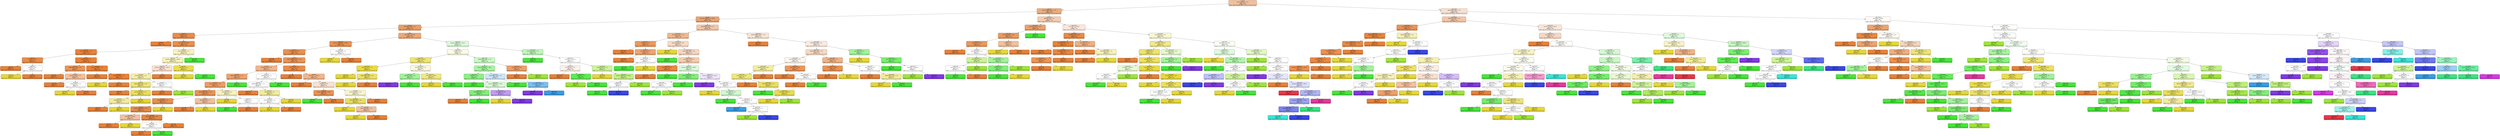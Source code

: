 digraph Tree {
node [shape=box, style="filled, rounded", color="black", fontname=helvetica] ;
edge [fontname=helvetica] ;
0 [label="node #0\nprevious_show <= 32.5\ngini = 0.6\nsamples = 923\nvalue = [834, 206, 98, 166, 17, 11, 14, 35, 36, 4, 10, 9]", fillcolor="#e5813982"] ;
1 [label="node #1\nwatchGradeNm_score <= 4.9\ngini = 0.5\nsamples = 585\nvalue = [636, 123, 32, 80, 1, 1, 4, 8, 14, 0, 1, 2]", fillcolor="#e58139a8"] ;
0 -> 1 [labeldistance=2.5, labelangle=45, headlabel="True"] ;
2 [label="node #2\nprevious_audience <= 3425.0\ngini = 0.4\nsamples = 453\nvalue = [533, 84, 11, 59, 0, 0, 4, 2, 8, 0, 0, 0]", fillcolor="#e58139ba"] ;
1 -> 2 ;
3 [label="node #3\ndistributor_score <= 3.4\ngini = 0.3\nsamples = 371\nvalue = [467, 62, 7, 39, 0, 0, 3, 1, 4, 0, 0, 0]", fillcolor="#e58139c6"] ;
2 -> 3 ;
4 [label="node #4\nstarScore <= 6.0\ngini = 0.2\nsamples = 153\nvalue = [207, 16, 1, 2, 0, 0, 0, 0, 0, 0, 0, 0]", fillcolor="#e58139e8"] ;
3 -> 4 ;
5 [label="node #5\ngini = 0.0\nsamples = 24\nvalue = [40, 0, 0, 0, 0, 0, 0, 0, 0, 0, 0, 0]", fillcolor="#e58139ff"] ;
4 -> 5 ;
6 [label="node #6\nuserCount <= 3245.0\ngini = 0.2\nsamples = 129\nvalue = [167, 16, 1, 2, 0, 0, 0, 0, 0, 0, 0, 0]", fillcolor="#e58139e2"] ;
4 -> 6 ;
7 [label="node #7\ndistributor_score <= 2.3\ngini = 0.0\nsamples = 113\nvalue = [159, 3, 0, 0, 0, 0, 0, 0, 0, 0, 0, 0]", fillcolor="#e58139fa"] ;
6 -> 7 ;
8 [label="node #8\nstarScore <= 8.8\ngini = 0.1\nsamples = 10\nvalue = [12, 1, 0, 0, 0, 0, 0, 0, 0, 0, 0, 0]", fillcolor="#e58139ea"] ;
7 -> 8 ;
9 [label="node #9\ngini = 0.0\nsamples = 8\nvalue = [11, 0, 0, 0, 0, 0, 0, 0, 0, 0, 0, 0]", fillcolor="#e58139ff"] ;
8 -> 9 ;
10 [label="node #10\nstarScore <= 9.0\ngini = 0.5\nsamples = 2\nvalue = [1, 1, 0, 0, 0, 0, 0, 0, 0, 0, 0, 0]", fillcolor="#e5813900"] ;
8 -> 10 ;
11 [label="node #11\ngini = 0.0\nsamples = 1\nvalue = [0, 1, 0, 0, 0, 0, 0, 0, 0, 0, 0, 0]", fillcolor="#e5d739ff"] ;
10 -> 11 ;
12 [label="node #12\ngini = 0.0\nsamples = 1\nvalue = [1, 0, 0, 0, 0, 0, 0, 0, 0, 0, 0, 0]", fillcolor="#e58139ff"] ;
10 -> 12 ;
13 [label="node #13\nopenDt_score <= 3.5\ngini = 0.0\nsamples = 103\nvalue = [147, 2, 0, 0, 0, 0, 0, 0, 0, 0, 0, 0]", fillcolor="#e58139fc"] ;
7 -> 13 ;
14 [label="node #14\nrepNationNm_score <= 3.3\ngini = 0.2\nsamples = 7\nvalue = [6, 1, 0, 0, 0, 0, 0, 0, 0, 0, 0, 0]", fillcolor="#e58139d4"] ;
13 -> 14 ;
15 [label="node #15\ngini = 0.0\nsamples = 4\nvalue = [4, 0, 0, 0, 0, 0, 0, 0, 0, 0, 0, 0]", fillcolor="#e58139ff"] ;
14 -> 15 ;
16 [label="node #16\nprevious_screen <= 2.0\ngini = 0.4\nsamples = 3\nvalue = [2, 1, 0, 0, 0, 0, 0, 0, 0, 0, 0, 0]", fillcolor="#e581397f"] ;
14 -> 16 ;
17 [label="node #17\ngini = 0.0\nsamples = 1\nvalue = [1, 0, 0, 0, 0, 0, 0, 0, 0, 0, 0, 0]", fillcolor="#e58139ff"] ;
16 -> 17 ;
18 [label="node #18\nshowTm_score <= 5.4\ngini = 0.5\nsamples = 2\nvalue = [1, 1, 0, 0, 0, 0, 0, 0, 0, 0, 0, 0]", fillcolor="#e5813900"] ;
16 -> 18 ;
19 [label="node #19\ngini = 0.0\nsamples = 1\nvalue = [0, 1, 0, 0, 0, 0, 0, 0, 0, 0, 0, 0]", fillcolor="#e5d739ff"] ;
18 -> 19 ;
20 [label="node #20\ngini = 0.0\nsamples = 1\nvalue = [1, 0, 0, 0, 0, 0, 0, 0, 0, 0, 0, 0]", fillcolor="#e58139ff"] ;
18 -> 20 ;
21 [label="node #21\nprevious_screen <= 4.5\ngini = 0.0\nsamples = 96\nvalue = [141, 1, 0, 0, 0, 0, 0, 0, 0, 0, 0, 0]", fillcolor="#e58139fd"] ;
13 -> 21 ;
22 [label="node #22\ngini = 0.0\nsamples = 42\nvalue = [67, 0, 0, 0, 0, 0, 0, 0, 0, 0, 0, 0]", fillcolor="#e58139ff"] ;
21 -> 22 ;
23 [label="node #23\nprdtYear_score <= 3.5\ngini = 0.0\nsamples = 54\nvalue = [74, 1, 0, 0, 0, 0, 0, 0, 0, 0, 0, 0]", fillcolor="#e58139fc"] ;
21 -> 23 ;
24 [label="node #24\ngini = 0.0\nsamples = 1\nvalue = [0, 1, 0, 0, 0, 0, 0, 0, 0, 0, 0, 0]", fillcolor="#e5d739ff"] ;
23 -> 24 ;
25 [label="node #25\ngini = 0.0\nsamples = 53\nvalue = [74, 0, 0, 0, 0, 0, 0, 0, 0, 0, 0, 0]", fillcolor="#e58139ff"] ;
23 -> 25 ;
26 [label="node #26\nprevious_show <= 21.5\ngini = 0.6\nsamples = 16\nvalue = [8, 13, 1, 2, 0, 0, 0, 0, 0, 0, 0, 0]", fillcolor="#e5d73950"] ;
6 -> 26 ;
27 [label="node #27\nprevious_audience <= 2093.0\ngini = 0.6\nsamples = 15\nvalue = [8, 13, 1, 1, 0, 0, 0, 0, 0, 0, 0, 0]", fillcolor="#e5d73955"] ;
26 -> 27 ;
28 [label="node #28\nprevious_audience <= 1143.5\ngini = 0.6\nsamples = 11\nvalue = [8, 6, 1, 0, 0, 0, 0, 0, 0, 0, 0, 0]", fillcolor="#e5813939"] ;
27 -> 28 ;
29 [label="node #29\nprevious_screen <= 6.5\ngini = 0.5\nsamples = 9\nvalue = [3, 6, 1, 0, 0, 0, 0, 0, 0, 0, 0, 0]", fillcolor="#e5d7396d"] ;
28 -> 29 ;
30 [label="node #30\nrepGenreNm_score <= 3.0\ngini = 0.4\nsamples = 7\nvalue = [2, 6, 0, 0, 0, 0, 0, 0, 0, 0, 0, 0]", fillcolor="#e5d739aa"] ;
29 -> 30 ;
31 [label="node #31\ngini = 0.0\nsamples = 1\nvalue = [1, 0, 0, 0, 0, 0, 0, 0, 0, 0, 0, 0]", fillcolor="#e58139ff"] ;
30 -> 31 ;
32 [label="node #32\nprevious_screen <= 2.5\ngini = 0.2\nsamples = 6\nvalue = [1, 6, 0, 0, 0, 0, 0, 0, 0, 0, 0, 0]", fillcolor="#e5d739d4"] ;
30 -> 32 ;
33 [label="node #33\nprdtYear_score <= 2.9\ngini = 0.4\nsamples = 3\nvalue = [1, 2, 0, 0, 0, 0, 0, 0, 0, 0, 0, 0]", fillcolor="#e5d7397f"] ;
32 -> 33 ;
34 [label="node #34\ngini = 0.0\nsamples = 1\nvalue = [1, 0, 0, 0, 0, 0, 0, 0, 0, 0, 0, 0]", fillcolor="#e58139ff"] ;
33 -> 34 ;
35 [label="node #35\ngini = 0.0\nsamples = 2\nvalue = [0, 2, 0, 0, 0, 0, 0, 0, 0, 0, 0, 0]", fillcolor="#e5d739ff"] ;
33 -> 35 ;
36 [label="node #36\ngini = 0.0\nsamples = 3\nvalue = [0, 4, 0, 0, 0, 0, 0, 0, 0, 0, 0, 0]", fillcolor="#e5d739ff"] ;
32 -> 36 ;
37 [label="node #37\nopenDt_score <= 4.2\ngini = 0.5\nsamples = 2\nvalue = [1, 0, 1, 0, 0, 0, 0, 0, 0, 0, 0, 0]", fillcolor="#e5813900"] ;
29 -> 37 ;
38 [label="node #38\ngini = 0.0\nsamples = 1\nvalue = [1, 0, 0, 0, 0, 0, 0, 0, 0, 0, 0, 0]", fillcolor="#e58139ff"] ;
37 -> 38 ;
39 [label="node #39\ngini = 0.0\nsamples = 1\nvalue = [0, 0, 1, 0, 0, 0, 0, 0, 0, 0, 0, 0]", fillcolor="#9de539ff"] ;
37 -> 39 ;
40 [label="node #40\ngini = 0.0\nsamples = 2\nvalue = [5, 0, 0, 0, 0, 0, 0, 0, 0, 0, 0, 0]", fillcolor="#e58139ff"] ;
28 -> 40 ;
41 [label="node #41\nstarScore <= 7.9\ngini = 0.2\nsamples = 4\nvalue = [0, 7, 0, 1, 0, 0, 0, 0, 0, 0, 0, 0]", fillcolor="#e5d739db"] ;
27 -> 41 ;
42 [label="node #42\ngini = 0.0\nsamples = 3\nvalue = [0, 7, 0, 0, 0, 0, 0, 0, 0, 0, 0, 0]", fillcolor="#e5d739ff"] ;
41 -> 42 ;
43 [label="node #43\ngini = 0.0\nsamples = 1\nvalue = [0, 0, 0, 1, 0, 0, 0, 0, 0, 0, 0, 0]", fillcolor="#47e539ff"] ;
41 -> 43 ;
44 [label="node #44\ngini = 0.0\nsamples = 1\nvalue = [0, 0, 0, 1, 0, 0, 0, 0, 0, 0, 0, 0]", fillcolor="#47e539ff"] ;
26 -> 44 ;
45 [label="node #45\nuserCount <= 3012.0\ngini = 0.4\nsamples = 218\nvalue = [260, 46, 6, 37, 0, 0, 3, 1, 4, 0, 0, 0]", fillcolor="#e58139af"] ;
3 -> 45 ;
46 [label="node #46\nprevious_audience <= 3149.0\ngini = 0.2\nsamples = 166\nvalue = [246, 27, 0, 7, 0, 0, 0, 0, 0, 0, 0, 0]", fillcolor="#e58139dd"] ;
45 -> 46 ;
47 [label="node #47\nuserCount <= 520.5\ngini = 0.2\nsamples = 162\nvalue = [242, 23, 0, 7, 0, 0, 0, 0, 0, 0, 0, 0]", fillcolor="#e58139e0"] ;
46 -> 47 ;
48 [label="node #48\ngini = 0.0\nsamples = 33\nvalue = [63, 0, 0, 0, 0, 0, 0, 0, 0, 0, 0, 0]", fillcolor="#e58139ff"] ;
47 -> 48 ;
49 [label="node #49\nwatchGradeNm_score <= 3.4\ngini = 0.3\nsamples = 129\nvalue = [179, 23, 0, 7, 0, 0, 0, 0, 0, 0, 0, 0]", fillcolor="#e58139d6"] ;
47 -> 49 ;
50 [label="node #50\nprdtYear_score <= 4.8\ngini = 0.5\nsamples = 31\nvalue = [34, 11, 0, 6, 0, 0, 0, 0, 0, 0, 0, 0]", fillcolor="#e5813993"] ;
49 -> 50 ;
51 [label="node #51\nrepGenreNm_score <= 5.5\ngini = 0.4\nsamples = 23\nvalue = [28, 5, 0, 4, 0, 0, 0, 0, 0, 0, 0, 0]", fillcolor="#e58139b7"] ;
50 -> 51 ;
52 [label="node #52\nprevious_show <= 16.0\ngini = 0.3\nsamples = 22\nvalue = [28, 5, 0, 2, 0, 0, 0, 0, 0, 0, 0, 0]", fillcolor="#e58139c4"] ;
51 -> 52 ;
53 [label="node #53\nrepGenreNm_score <= 3.4\ngini = 0.2\nsamples = 19\nvalue = [27, 3, 0, 1, 0, 0, 0, 0, 0, 0, 0, 0]", fillcolor="#e58139db"] ;
52 -> 53 ;
54 [label="node #54\nopenDt_score <= 5.6\ngini = 0.2\nsamples = 16\nvalue = [25, 2, 0, 1, 0, 0, 0, 0, 0, 0, 0, 0]", fillcolor="#e58139e2"] ;
53 -> 54 ;
55 [label="node #55\nprevious_audience <= 107.5\ngini = 0.1\nsamples = 15\nvalue = [25, 1, 0, 1, 0, 0, 0, 0, 0, 0, 0, 0]", fillcolor="#e58139eb"] ;
54 -> 55 ;
56 [label="node #56\nuserCount <= 1093.5\ngini = 0.4\nsamples = 3\nvalue = [2, 1, 0, 0, 0, 0, 0, 0, 0, 0, 0, 0]", fillcolor="#e581397f"] ;
55 -> 56 ;
57 [label="node #57\ngini = 0.0\nsamples = 2\nvalue = [2, 0, 0, 0, 0, 0, 0, 0, 0, 0, 0, 0]", fillcolor="#e58139ff"] ;
56 -> 57 ;
58 [label="node #58\ngini = 0.0\nsamples = 1\nvalue = [0, 1, 0, 0, 0, 0, 0, 0, 0, 0, 0, 0]", fillcolor="#e5d739ff"] ;
56 -> 58 ;
59 [label="node #59\ndistributor_score <= 4.8\ngini = 0.1\nsamples = 12\nvalue = [23, 0, 0, 1, 0, 0, 0, 0, 0, 0, 0, 0]", fillcolor="#e58139f4"] ;
55 -> 59 ;
60 [label="node #60\nprevious_show <= 11.5\ngini = 0.5\nsamples = 2\nvalue = [1, 0, 0, 1, 0, 0, 0, 0, 0, 0, 0, 0]", fillcolor="#e5813900"] ;
59 -> 60 ;
61 [label="node #61\ngini = 0.0\nsamples = 1\nvalue = [1, 0, 0, 0, 0, 0, 0, 0, 0, 0, 0, 0]", fillcolor="#e58139ff"] ;
60 -> 61 ;
62 [label="node #62\ngini = 0.0\nsamples = 1\nvalue = [0, 0, 0, 1, 0, 0, 0, 0, 0, 0, 0, 0]", fillcolor="#47e539ff"] ;
60 -> 62 ;
63 [label="node #63\ngini = 0.0\nsamples = 10\nvalue = [22, 0, 0, 0, 0, 0, 0, 0, 0, 0, 0, 0]", fillcolor="#e58139ff"] ;
59 -> 63 ;
64 [label="node #64\ngini = 0.0\nsamples = 1\nvalue = [0, 1, 0, 0, 0, 0, 0, 0, 0, 0, 0, 0]", fillcolor="#e5d739ff"] ;
54 -> 64 ;
65 [label="node #65\nopenDt_score <= 5.1\ngini = 0.4\nsamples = 3\nvalue = [2, 1, 0, 0, 0, 0, 0, 0, 0, 0, 0, 0]", fillcolor="#e581397f"] ;
53 -> 65 ;
66 [label="node #66\ngini = 0.0\nsamples = 2\nvalue = [2, 0, 0, 0, 0, 0, 0, 0, 0, 0, 0, 0]", fillcolor="#e58139ff"] ;
65 -> 66 ;
67 [label="node #67\ngini = 0.0\nsamples = 1\nvalue = [0, 1, 0, 0, 0, 0, 0, 0, 0, 0, 0, 0]", fillcolor="#e5d739ff"] ;
65 -> 67 ;
68 [label="node #68\nactor_score <= 23.0\ngini = 0.6\nsamples = 3\nvalue = [1, 2, 0, 1, 0, 0, 0, 0, 0, 0, 0, 0]", fillcolor="#e5d73955"] ;
52 -> 68 ;
69 [label="node #69\ngini = 0.0\nsamples = 1\nvalue = [0, 2, 0, 0, 0, 0, 0, 0, 0, 0, 0, 0]", fillcolor="#e5d739ff"] ;
68 -> 69 ;
70 [label="node #70\nstarScore <= 8.5\ngini = 0.5\nsamples = 2\nvalue = [1, 0, 0, 1, 0, 0, 0, 0, 0, 0, 0, 0]", fillcolor="#e5813900"] ;
68 -> 70 ;
71 [label="node #71\ngini = 0.0\nsamples = 1\nvalue = [0, 0, 0, 1, 0, 0, 0, 0, 0, 0, 0, 0]", fillcolor="#47e539ff"] ;
70 -> 71 ;
72 [label="node #72\ngini = 0.0\nsamples = 1\nvalue = [1, 0, 0, 0, 0, 0, 0, 0, 0, 0, 0, 0]", fillcolor="#e58139ff"] ;
70 -> 72 ;
73 [label="node #73\ngini = 0.0\nsamples = 1\nvalue = [0, 0, 0, 2, 0, 0, 0, 0, 0, 0, 0, 0]", fillcolor="#47e539ff"] ;
51 -> 73 ;
74 [label="node #74\nopenDt_score <= 5.6\ngini = 0.6\nsamples = 8\nvalue = [6, 6, 0, 2, 0, 0, 0, 0, 0, 0, 0, 0]", fillcolor="#e5813900"] ;
50 -> 74 ;
75 [label="node #75\nrepNationNm_score <= 3.3\ngini = 0.5\nsamples = 7\nvalue = [6, 6, 0, 0, 0, 0, 0, 0, 0, 0, 0, 0]", fillcolor="#e5813900"] ;
74 -> 75 ;
76 [label="node #76\ngini = 0.0\nsamples = 2\nvalue = [3, 0, 0, 0, 0, 0, 0, 0, 0, 0, 0, 0]", fillcolor="#e58139ff"] ;
75 -> 76 ;
77 [label="node #77\nopenDt_score <= 4.2\ngini = 0.4\nsamples = 5\nvalue = [3, 6, 0, 0, 0, 0, 0, 0, 0, 0, 0, 0]", fillcolor="#e5d7397f"] ;
75 -> 77 ;
78 [label="node #78\nprevious_screen <= 3.0\ngini = 0.5\nsamples = 3\nvalue = [3, 3, 0, 0, 0, 0, 0, 0, 0, 0, 0, 0]", fillcolor="#e5813900"] ;
77 -> 78 ;
79 [label="node #79\ngini = 0.0\nsamples = 1\nvalue = [0, 3, 0, 0, 0, 0, 0, 0, 0, 0, 0, 0]", fillcolor="#e5d739ff"] ;
78 -> 79 ;
80 [label="node #80\ngini = 0.0\nsamples = 2\nvalue = [3, 0, 0, 0, 0, 0, 0, 0, 0, 0, 0, 0]", fillcolor="#e58139ff"] ;
78 -> 80 ;
81 [label="node #81\ngini = 0.0\nsamples = 2\nvalue = [0, 3, 0, 0, 0, 0, 0, 0, 0, 0, 0, 0]", fillcolor="#e5d739ff"] ;
77 -> 81 ;
82 [label="node #82\ngini = 0.0\nsamples = 1\nvalue = [0, 0, 0, 2, 0, 0, 0, 0, 0, 0, 0, 0]", fillcolor="#47e539ff"] ;
74 -> 82 ;
83 [label="node #83\nactor_score <= 19.2\ngini = 0.2\nsamples = 98\nvalue = [145, 12, 0, 1, 0, 0, 0, 0, 0, 0, 0, 0]", fillcolor="#e58139e8"] ;
49 -> 83 ;
84 [label="node #84\ngini = 0.0\nsamples = 73\nvalue = [115, 0, 0, 0, 0, 0, 0, 0, 0, 0, 0, 0]", fillcolor="#e58139ff"] ;
83 -> 84 ;
85 [label="node #85\nuserCount <= 1220.0\ngini = 0.4\nsamples = 25\nvalue = [30, 12, 0, 1, 0, 0, 0, 0, 0, 0, 0, 0]", fillcolor="#e5813994"] ;
83 -> 85 ;
86 [label="node #86\ngini = 0.0\nsamples = 8\nvalue = [14, 0, 0, 0, 0, 0, 0, 0, 0, 0, 0, 0]", fillcolor="#e58139ff"] ;
85 -> 86 ;
87 [label="node #87\nstarScore <= 5.8\ngini = 0.5\nsamples = 17\nvalue = [16, 12, 0, 1, 0, 0, 0, 0, 0, 0, 0, 0]", fillcolor="#e581393c"] ;
85 -> 87 ;
88 [label="node #88\nprevious_audience <= 121.0\ngini = 0.2\nsamples = 4\nvalue = [7, 0, 0, 1, 0, 0, 0, 0, 0, 0, 0, 0]", fillcolor="#e58139db"] ;
87 -> 88 ;
89 [label="node #89\ngini = 0.0\nsamples = 1\nvalue = [0, 0, 0, 1, 0, 0, 0, 0, 0, 0, 0, 0]", fillcolor="#47e539ff"] ;
88 -> 89 ;
90 [label="node #90\ngini = 0.0\nsamples = 3\nvalue = [7, 0, 0, 0, 0, 0, 0, 0, 0, 0, 0, 0]", fillcolor="#e58139ff"] ;
88 -> 90 ;
91 [label="node #91\nprevious_screen <= 10.0\ngini = 0.5\nsamples = 13\nvalue = [9, 12, 0, 0, 0, 0, 0, 0, 0, 0, 0, 0]", fillcolor="#e5d73940"] ;
87 -> 91 ;
92 [label="node #92\ndistributor_score <= 5.4\ngini = 0.2\nsamples = 9\nvalue = [2, 12, 0, 0, 0, 0, 0, 0, 0, 0, 0, 0]", fillcolor="#e5d739d4"] ;
91 -> 92 ;
93 [label="node #93\ngini = 0.0\nsamples = 6\nvalue = [0, 11, 0, 0, 0, 0, 0, 0, 0, 0, 0, 0]", fillcolor="#e5d739ff"] ;
92 -> 93 ;
94 [label="node #94\nprevious_screen <= 1.5\ngini = 0.4\nsamples = 3\nvalue = [2, 1, 0, 0, 0, 0, 0, 0, 0, 0, 0, 0]", fillcolor="#e581397f"] ;
92 -> 94 ;
95 [label="node #95\ngini = 0.0\nsamples = 1\nvalue = [0, 1, 0, 0, 0, 0, 0, 0, 0, 0, 0, 0]", fillcolor="#e5d739ff"] ;
94 -> 95 ;
96 [label="node #96\ngini = 0.0\nsamples = 2\nvalue = [2, 0, 0, 0, 0, 0, 0, 0, 0, 0, 0, 0]", fillcolor="#e58139ff"] ;
94 -> 96 ;
97 [label="node #97\ngini = 0.0\nsamples = 4\nvalue = [7, 0, 0, 0, 0, 0, 0, 0, 0, 0, 0, 0]", fillcolor="#e58139ff"] ;
91 -> 97 ;
98 [label="node #98\nopenDt_score <= 3.8\ngini = 0.5\nsamples = 4\nvalue = [4, 4, 0, 0, 0, 0, 0, 0, 0, 0, 0, 0]", fillcolor="#e5813900"] ;
46 -> 98 ;
99 [label="node #99\ngini = 0.0\nsamples = 1\nvalue = [0, 4, 0, 0, 0, 0, 0, 0, 0, 0, 0, 0]", fillcolor="#e5d739ff"] ;
98 -> 99 ;
100 [label="node #100\ngini = 0.0\nsamples = 3\nvalue = [4, 0, 0, 0, 0, 0, 0, 0, 0, 0, 0, 0]", fillcolor="#e58139ff"] ;
98 -> 100 ;
101 [label="node #101\nprevious_audience <= 1433.5\ngini = 0.7\nsamples = 52\nvalue = [14, 19, 6, 30, 0, 0, 3, 1, 4, 0, 0, 0]", fillcolor="#47e53930"] ;
45 -> 101 ;
102 [label="node #102\nstarScore <= 8.0\ngini = 0.7\nsamples = 31\nvalue = [6, 18, 1, 14, 0, 0, 3, 0, 4, 0, 0, 0]", fillcolor="#e5d73920"] ;
101 -> 102 ;
103 [label="node #103\nuserCount <= 4342.5\ngini = 0.4\nsamples = 15\nvalue = [1, 17, 0, 4, 0, 0, 0, 0, 1, 0, 0, 0]", fillcolor="#e5d739ae"] ;
102 -> 103 ;
104 [label="node #104\nopenDt_score <= 4.2\ngini = 0.1\nsamples = 8\nvalue = [1, 12, 0, 0, 0, 0, 0, 0, 0, 0, 0, 0]", fillcolor="#e5d739ea"] ;
103 -> 104 ;
105 [label="node #105\ngini = 0.0\nsamples = 5\nvalue = [0, 8, 0, 0, 0, 0, 0, 0, 0, 0, 0, 0]", fillcolor="#e5d739ff"] ;
104 -> 105 ;
106 [label="node #106\nrepGenreNm_score <= 4.6\ngini = 0.3\nsamples = 3\nvalue = [1, 4, 0, 0, 0, 0, 0, 0, 0, 0, 0, 0]", fillcolor="#e5d739bf"] ;
104 -> 106 ;
107 [label="node #107\ngini = 0.0\nsamples = 2\nvalue = [0, 4, 0, 0, 0, 0, 0, 0, 0, 0, 0, 0]", fillcolor="#e5d739ff"] ;
106 -> 107 ;
108 [label="node #108\ngini = 0.0\nsamples = 1\nvalue = [1, 0, 0, 0, 0, 0, 0, 0, 0, 0, 0, 0]", fillcolor="#e58139ff"] ;
106 -> 108 ;
109 [label="node #109\nprevious_show <= 3.5\ngini = 0.6\nsamples = 7\nvalue = [0, 5, 0, 4, 0, 0, 0, 0, 1, 0, 0, 0]", fillcolor="#e5d7392a"] ;
103 -> 109 ;
110 [label="node #110\nprdtYear_score <= 4.8\ngini = 0.4\nsamples = 3\nvalue = [0, 0, 0, 2, 0, 0, 0, 0, 1, 0, 0, 0]", fillcolor="#47e5397f"] ;
109 -> 110 ;
111 [label="node #111\ngini = 0.0\nsamples = 1\nvalue = [0, 0, 0, 0, 0, 0, 0, 0, 1, 0, 0, 0]", fillcolor="#8139e5ff"] ;
110 -> 111 ;
112 [label="node #112\ngini = 0.0\nsamples = 2\nvalue = [0, 0, 0, 2, 0, 0, 0, 0, 0, 0, 0, 0]", fillcolor="#47e539ff"] ;
110 -> 112 ;
113 [label="node #113\nactor_score <= 26.9\ngini = 0.4\nsamples = 4\nvalue = [0, 5, 0, 2, 0, 0, 0, 0, 0, 0, 0, 0]", fillcolor="#e5d73999"] ;
109 -> 113 ;
114 [label="node #114\ngini = 0.0\nsamples = 3\nvalue = [0, 5, 0, 0, 0, 0, 0, 0, 0, 0, 0, 0]", fillcolor="#e5d739ff"] ;
113 -> 114 ;
115 [label="node #115\ngini = 0.0\nsamples = 1\nvalue = [0, 0, 0, 2, 0, 0, 0, 0, 0, 0, 0, 0]", fillcolor="#47e539ff"] ;
113 -> 115 ;
116 [label="node #116\nrepNationNm_score <= 4.9\ngini = 0.7\nsamples = 16\nvalue = [5, 1, 1, 10, 0, 0, 3, 0, 3, 0, 0, 0]", fillcolor="#47e53947"] ;
102 -> 116 ;
117 [label="node #117\nprevious_audience <= 780.5\ngini = 0.6\nsamples = 14\nvalue = [1, 1, 0, 10, 0, 0, 3, 0, 3, 0, 0, 0]", fillcolor="#47e53977"] ;
116 -> 117 ;
118 [label="node #118\nstarScore <= 8.3\ngini = 0.5\nsamples = 9\nvalue = [1, 1, 0, 8, 0, 0, 0, 0, 2, 0, 0, 0]", fillcolor="#47e53999"] ;
117 -> 118 ;
119 [label="node #119\ngini = 0.0\nsamples = 3\nvalue = [0, 0, 0, 5, 0, 0, 0, 0, 0, 0, 0, 0]", fillcolor="#47e539ff"] ;
118 -> 119 ;
120 [label="node #120\nprevious_audience <= 205.5\ngini = 0.7\nsamples = 6\nvalue = [1, 1, 0, 3, 0, 0, 0, 0, 2, 0, 0, 0]", fillcolor="#47e53933"] ;
118 -> 120 ;
121 [label="node #121\nprdtYear_score <= 3.9\ngini = 0.4\nsamples = 3\nvalue = [1, 0, 0, 3, 0, 0, 0, 0, 0, 0, 0, 0]", fillcolor="#47e539aa"] ;
120 -> 121 ;
122 [label="node #122\ngini = 0.0\nsamples = 1\nvalue = [1, 0, 0, 0, 0, 0, 0, 0, 0, 0, 0, 0]", fillcolor="#e58139ff"] ;
121 -> 122 ;
123 [label="node #123\ngini = 0.0\nsamples = 2\nvalue = [0, 0, 0, 3, 0, 0, 0, 0, 0, 0, 0, 0]", fillcolor="#47e539ff"] ;
121 -> 123 ;
124 [label="node #124\nactor_score <= 28.0\ngini = 0.4\nsamples = 3\nvalue = [0, 1, 0, 0, 0, 0, 0, 0, 2, 0, 0, 0]", fillcolor="#8139e57f"] ;
120 -> 124 ;
125 [label="node #125\ngini = 0.0\nsamples = 1\nvalue = [0, 1, 0, 0, 0, 0, 0, 0, 0, 0, 0, 0]", fillcolor="#e5d739ff"] ;
124 -> 125 ;
126 [label="node #126\ngini = 0.0\nsamples = 2\nvalue = [0, 0, 0, 0, 0, 0, 0, 0, 2, 0, 0, 0]", fillcolor="#8139e5ff"] ;
124 -> 126 ;
127 [label="node #127\nrepGenreNm_score <= 4.8\ngini = 0.6\nsamples = 5\nvalue = [0, 0, 0, 2, 0, 0, 3, 0, 1, 0, 0, 0]", fillcolor="#399de540"] ;
117 -> 127 ;
128 [label="node #128\ngini = 0.0\nsamples = 2\nvalue = [0, 0, 0, 2, 0, 0, 0, 0, 0, 0, 0, 0]", fillcolor="#47e539ff"] ;
127 -> 128 ;
129 [label="node #129\nuserCount <= 13675.0\ngini = 0.4\nsamples = 3\nvalue = [0, 0, 0, 0, 0, 0, 3, 0, 1, 0, 0, 0]", fillcolor="#399de5aa"] ;
127 -> 129 ;
130 [label="node #130\ngini = 0.0\nsamples = 1\nvalue = [0, 0, 0, 0, 0, 0, 0, 0, 1, 0, 0, 0]", fillcolor="#8139e5ff"] ;
129 -> 130 ;
131 [label="node #131\ngini = 0.0\nsamples = 2\nvalue = [0, 0, 0, 0, 0, 0, 3, 0, 0, 0, 0, 0]", fillcolor="#399de5ff"] ;
129 -> 131 ;
132 [label="node #132\nactor_score <= 46.6\ngini = 0.3\nsamples = 2\nvalue = [4, 0, 1, 0, 0, 0, 0, 0, 0, 0, 0, 0]", fillcolor="#e58139bf"] ;
116 -> 132 ;
133 [label="node #133\ngini = 0.0\nsamples = 1\nvalue = [4, 0, 0, 0, 0, 0, 0, 0, 0, 0, 0, 0]", fillcolor="#e58139ff"] ;
132 -> 133 ;
134 [label="node #134\ngini = 0.0\nsamples = 1\nvalue = [0, 0, 1, 0, 0, 0, 0, 0, 0, 0, 0, 0]", fillcolor="#9de539ff"] ;
132 -> 134 ;
135 [label="node #135\nprevious_screen <= 7.5\ngini = 0.6\nsamples = 21\nvalue = [8, 1, 5, 16, 0, 0, 0, 1, 0, 0, 0, 0]", fillcolor="#47e53959"] ;
101 -> 135 ;
136 [label="node #136\ngini = 0.0\nsamples = 5\nvalue = [0, 0, 0, 8, 0, 0, 0, 0, 0, 0, 0, 0]", fillcolor="#47e539ff"] ;
135 -> 136 ;
137 [label="node #137\nuserCount <= 5201.0\ngini = 0.7\nsamples = 16\nvalue = [8, 1, 5, 8, 0, 0, 0, 1, 0, 0, 0, 0]", fillcolor="#e5813900"] ;
135 -> 137 ;
138 [label="node #138\nactor_score <= 22.9\ngini = 0.6\nsamples = 10\nvalue = [8, 0, 1, 7, 0, 0, 0, 0, 0, 0, 0, 0]", fillcolor="#e581391c"] ;
137 -> 138 ;
139 [label="node #139\ngini = 0.0\nsamples = 4\nvalue = [8, 0, 0, 0, 0, 0, 0, 0, 0, 0, 0, 0]", fillcolor="#e58139ff"] ;
138 -> 139 ;
140 [label="node #140\nstarScore <= 7.1\ngini = 0.2\nsamples = 6\nvalue = [0, 0, 1, 7, 0, 0, 0, 0, 0, 0, 0, 0]", fillcolor="#47e539db"] ;
138 -> 140 ;
141 [label="node #141\ngini = 0.0\nsamples = 1\nvalue = [0, 0, 1, 0, 0, 0, 0, 0, 0, 0, 0, 0]", fillcolor="#9de539ff"] ;
140 -> 141 ;
142 [label="node #142\ngini = 0.0\nsamples = 5\nvalue = [0, 0, 0, 7, 0, 0, 0, 0, 0, 0, 0, 0]", fillcolor="#47e539ff"] ;
140 -> 142 ;
143 [label="node #143\nopenDt_score <= 3.9\ngini = 0.6\nsamples = 6\nvalue = [0, 1, 4, 1, 0, 0, 0, 1, 0, 0, 0, 0]", fillcolor="#9de5397f"] ;
137 -> 143 ;
144 [label="node #144\ngini = 0.0\nsamples = 1\nvalue = [0, 1, 0, 0, 0, 0, 0, 0, 0, 0, 0, 0]", fillcolor="#e5d739ff"] ;
143 -> 144 ;
145 [label="node #145\nprevious_audience <= 2550.0\ngini = 0.5\nsamples = 5\nvalue = [0, 0, 4, 1, 0, 0, 0, 1, 0, 0, 0, 0]", fillcolor="#9de53999"] ;
143 -> 145 ;
146 [label="node #146\nstarScore <= 8.5\ngini = 0.5\nsamples = 2\nvalue = [0, 0, 0, 1, 0, 0, 0, 1, 0, 0, 0, 0]", fillcolor="#47e53900"] ;
145 -> 146 ;
147 [label="node #147\ngini = 0.0\nsamples = 1\nvalue = [0, 0, 0, 1, 0, 0, 0, 0, 0, 0, 0, 0]", fillcolor="#47e539ff"] ;
146 -> 147 ;
148 [label="node #148\ngini = 0.0\nsamples = 1\nvalue = [0, 0, 0, 0, 0, 0, 0, 1, 0, 0, 0, 0]", fillcolor="#3947e5ff"] ;
146 -> 148 ;
149 [label="node #149\ngini = 0.0\nsamples = 3\nvalue = [0, 0, 4, 0, 0, 0, 0, 0, 0, 0, 0, 0]", fillcolor="#9de539ff"] ;
145 -> 149 ;
150 [label="node #150\nrepGenreNm_score <= 4.3\ngini = 0.6\nsamples = 82\nvalue = [66, 22, 4, 20, 0, 0, 1, 1, 4, 0, 0, 0]", fillcolor="#e5813975"] ;
2 -> 150 ;
151 [label="node #151\ndistributor_score <= 4.6\ngini = 0.6\nsamples = 49\nvalue = [45, 8, 2, 11, 0, 0, 1, 1, 3, 0, 0, 0]", fillcolor="#e5813990"] ;
150 -> 151 ;
152 [label="node #152\nstarScore <= 7.0\ngini = 0.3\nsamples = 25\nvalue = [29, 3, 0, 3, 0, 0, 0, 0, 0, 0, 0, 0]", fillcolor="#e58139cf"] ;
151 -> 152 ;
153 [label="node #153\ngini = 0.0\nsamples = 8\nvalue = [11, 0, 0, 0, 0, 0, 0, 0, 0, 0, 0, 0]", fillcolor="#e58139ff"] ;
152 -> 153 ;
154 [label="node #154\nactor_score <= 21.3\ngini = 0.4\nsamples = 17\nvalue = [18, 3, 0, 3, 0, 0, 0, 0, 0, 0, 0, 0]", fillcolor="#e58139b6"] ;
152 -> 154 ;
155 [label="node #155\ngini = 0.0\nsamples = 12\nvalue = [18, 0, 0, 0, 0, 0, 0, 0, 0, 0, 0, 0]", fillcolor="#e58139ff"] ;
154 -> 155 ;
156 [label="node #156\nshowTm_score <= 5.1\ngini = 0.5\nsamples = 5\nvalue = [0, 3, 0, 3, 0, 0, 0, 0, 0, 0, 0, 0]", fillcolor="#e5d73900"] ;
154 -> 156 ;
157 [label="node #157\ngini = 0.0\nsamples = 3\nvalue = [0, 0, 0, 3, 0, 0, 0, 0, 0, 0, 0, 0]", fillcolor="#47e539ff"] ;
156 -> 157 ;
158 [label="node #158\ngini = 0.0\nsamples = 2\nvalue = [0, 3, 0, 0, 0, 0, 0, 0, 0, 0, 0, 0]", fillcolor="#e5d739ff"] ;
156 -> 158 ;
159 [label="node #159\nprevious_screen <= 13.0\ngini = 0.7\nsamples = 24\nvalue = [16, 5, 2, 8, 0, 0, 1, 1, 3, 0, 0, 0]", fillcolor="#e5813949"] ;
151 -> 159 ;
160 [label="node #160\ngini = 0.0\nsamples = 1\nvalue = [0, 3, 0, 0, 0, 0, 0, 0, 0, 0, 0, 0]", fillcolor="#e5d739ff"] ;
159 -> 160 ;
161 [label="node #161\ndistributor_score <= 4.8\ngini = 0.7\nsamples = 23\nvalue = [16, 2, 2, 8, 0, 0, 1, 1, 3, 0, 0, 0]", fillcolor="#e5813952"] ;
159 -> 161 ;
162 [label="node #162\ngini = 0.0\nsamples = 1\nvalue = [0, 0, 0, 2, 0, 0, 0, 0, 0, 0, 0, 0]", fillcolor="#47e539ff"] ;
161 -> 162 ;
163 [label="node #163\nuserCount <= 2324.5\ngini = 0.7\nsamples = 22\nvalue = [16, 2, 2, 6, 0, 0, 1, 1, 3, 0, 0, 0]", fillcolor="#e5813966"] ;
161 -> 163 ;
164 [label="node #164\nactor_score <= 24.9\ngini = 0.1\nsamples = 11\nvalue = [16, 0, 0, 1, 0, 0, 0, 0, 0, 0, 0, 0]", fillcolor="#e58139ef"] ;
163 -> 164 ;
165 [label="node #165\ngini = 0.0\nsamples = 10\nvalue = [16, 0, 0, 0, 0, 0, 0, 0, 0, 0, 0, 0]", fillcolor="#e58139ff"] ;
164 -> 165 ;
166 [label="node #166\ngini = 0.0\nsamples = 1\nvalue = [0, 0, 0, 1, 0, 0, 0, 0, 0, 0, 0, 0]", fillcolor="#47e539ff"] ;
164 -> 166 ;
167 [label="node #167\nprevious_audience <= 3890.5\ngini = 0.8\nsamples = 11\nvalue = [0, 2, 2, 5, 0, 0, 1, 1, 3, 0, 0, 0]", fillcolor="#47e5392e"] ;
163 -> 167 ;
168 [label="node #168\nprevious_screen <= 17.5\ngini = 0.4\nsamples = 4\nvalue = [0, 0, 1, 3, 0, 0, 0, 0, 0, 0, 0, 0]", fillcolor="#47e539aa"] ;
167 -> 168 ;
169 [label="node #169\nactor_score <= 32.6\ngini = 0.5\nsamples = 2\nvalue = [0, 0, 1, 1, 0, 0, 0, 0, 0, 0, 0, 0]", fillcolor="#9de53900"] ;
168 -> 169 ;
170 [label="node #170\ngini = 0.0\nsamples = 1\nvalue = [0, 0, 0, 1, 0, 0, 0, 0, 0, 0, 0, 0]", fillcolor="#47e539ff"] ;
169 -> 170 ;
171 [label="node #171\ngini = 0.0\nsamples = 1\nvalue = [0, 0, 1, 0, 0, 0, 0, 0, 0, 0, 0, 0]", fillcolor="#9de539ff"] ;
169 -> 171 ;
172 [label="node #172\ngini = 0.0\nsamples = 2\nvalue = [0, 0, 0, 2, 0, 0, 0, 0, 0, 0, 0, 0]", fillcolor="#47e539ff"] ;
168 -> 172 ;
173 [label="node #173\nprevious_audience <= 4132.5\ngini = 0.8\nsamples = 7\nvalue = [0, 2, 1, 2, 0, 0, 1, 1, 3, 0, 0, 0]", fillcolor="#8139e520"] ;
167 -> 173 ;
174 [label="node #174\ngini = 0.0\nsamples = 1\nvalue = [0, 0, 0, 0, 0, 0, 0, 0, 3, 0, 0, 0]", fillcolor="#8139e5ff"] ;
173 -> 174 ;
175 [label="node #175\ndistributor_score <= 5.4\ngini = 0.8\nsamples = 6\nvalue = [0, 2, 1, 2, 0, 0, 1, 1, 0, 0, 0, 0]", fillcolor="#e5d73900"] ;
173 -> 175 ;
176 [label="node #176\ngini = 0.0\nsamples = 2\nvalue = [0, 2, 0, 0, 0, 0, 0, 0, 0, 0, 0, 0]", fillcolor="#e5d739ff"] ;
175 -> 176 ;
177 [label="node #177\nactor_score <= 35.7\ngini = 0.7\nsamples = 4\nvalue = [0, 0, 1, 2, 0, 0, 1, 1, 0, 0, 0, 0]", fillcolor="#47e53940"] ;
175 -> 177 ;
178 [label="node #178\ngini = 0.0\nsamples = 1\nvalue = [0, 0, 0, 2, 0, 0, 0, 0, 0, 0, 0, 0]", fillcolor="#47e539ff"] ;
177 -> 178 ;
179 [label="node #179\nopenDt_score <= 4.0\ngini = 0.7\nsamples = 3\nvalue = [0, 0, 1, 0, 0, 0, 1, 1, 0, 0, 0, 0]", fillcolor="#9de53900"] ;
177 -> 179 ;
180 [label="node #180\ngini = 0.0\nsamples = 1\nvalue = [0, 0, 0, 0, 0, 0, 1, 0, 0, 0, 0, 0]", fillcolor="#399de5ff"] ;
179 -> 180 ;
181 [label="node #181\nopenDt_score <= 5.2\ngini = 0.5\nsamples = 2\nvalue = [0, 0, 1, 0, 0, 0, 0, 1, 0, 0, 0, 0]", fillcolor="#9de53900"] ;
179 -> 181 ;
182 [label="node #182\ngini = 0.0\nsamples = 1\nvalue = [0, 0, 1, 0, 0, 0, 0, 0, 0, 0, 0, 0]", fillcolor="#9de539ff"] ;
181 -> 182 ;
183 [label="node #183\ngini = 0.0\nsamples = 1\nvalue = [0, 0, 0, 0, 0, 0, 0, 1, 0, 0, 0, 0]", fillcolor="#3947e5ff"] ;
181 -> 183 ;
184 [label="node #184\nwatchGradeNm_score <= 3.4\ngini = 0.7\nsamples = 33\nvalue = [21, 14, 2, 9, 0, 0, 0, 0, 1, 0, 0, 0]", fillcolor="#e5813936"] ;
150 -> 184 ;
185 [label="node #185\ngini = 0.0\nsamples = 1\nvalue = [2, 0, 0, 0, 0, 0, 0, 0, 0, 0, 0, 0]", fillcolor="#e58139ff"] ;
184 -> 185 ;
186 [label="node #186\ndistributor_score <= 5.1\ngini = 0.7\nsamples = 32\nvalue = [19, 14, 2, 9, 0, 0, 0, 0, 1, 0, 0, 0]", fillcolor="#e5813929"] ;
184 -> 186 ;
187 [label="node #187\nrepGenreNm_score <= 5.5\ngini = 0.6\nsamples = 25\nvalue = [19, 12, 1, 3, 0, 0, 0, 0, 0, 0, 0, 0]", fillcolor="#e581394e"] ;
186 -> 187 ;
188 [label="node #188\nprevious_show <= 25.5\ngini = 0.6\nsamples = 15\nvalue = [10, 9, 1, 2, 0, 0, 0, 0, 0, 0, 0, 0]", fillcolor="#e5813914"] ;
187 -> 188 ;
189 [label="node #189\nshowTm_score <= 6.9\ngini = 0.6\nsamples = 10\nvalue = [4, 9, 1, 1, 0, 0, 0, 0, 0, 0, 0, 0]", fillcolor="#e5d73974"] ;
188 -> 189 ;
190 [label="node #190\nactor_score <= 18.6\ngini = 0.5\nsamples = 9\nvalue = [2, 9, 1, 1, 0, 0, 0, 0, 0, 0, 0, 0]", fillcolor="#e5d739a2"] ;
189 -> 190 ;
191 [label="node #191\ngini = 0.0\nsamples = 2\nvalue = [2, 0, 0, 0, 0, 0, 0, 0, 0, 0, 0, 0]", fillcolor="#e58139ff"] ;
190 -> 191 ;
192 [label="node #192\ndistributor_score <= 2.5\ngini = 0.3\nsamples = 7\nvalue = [0, 9, 1, 1, 0, 0, 0, 0, 0, 0, 0, 0]", fillcolor="#e5d739cc"] ;
190 -> 192 ;
193 [label="node #193\ngini = 0.0\nsamples = 1\nvalue = [0, 0, 0, 1, 0, 0, 0, 0, 0, 0, 0, 0]", fillcolor="#47e539ff"] ;
192 -> 193 ;
194 [label="node #194\nuserCount <= 9241.5\ngini = 0.2\nsamples = 6\nvalue = [0, 9, 1, 0, 0, 0, 0, 0, 0, 0, 0, 0]", fillcolor="#e5d739e3"] ;
192 -> 194 ;
195 [label="node #195\ngini = 0.0\nsamples = 5\nvalue = [0, 9, 0, 0, 0, 0, 0, 0, 0, 0, 0, 0]", fillcolor="#e5d739ff"] ;
194 -> 195 ;
196 [label="node #196\ngini = 0.0\nsamples = 1\nvalue = [0, 0, 1, 0, 0, 0, 0, 0, 0, 0, 0, 0]", fillcolor="#9de539ff"] ;
194 -> 196 ;
197 [label="node #197\ngini = 0.0\nsamples = 1\nvalue = [2, 0, 0, 0, 0, 0, 0, 0, 0, 0, 0, 0]", fillcolor="#e58139ff"] ;
189 -> 197 ;
198 [label="node #198\nactor_score <= 22.6\ngini = 0.2\nsamples = 5\nvalue = [6, 0, 0, 1, 0, 0, 0, 0, 0, 0, 0, 0]", fillcolor="#e58139d4"] ;
188 -> 198 ;
199 [label="node #199\ngini = 0.0\nsamples = 3\nvalue = [5, 0, 0, 0, 0, 0, 0, 0, 0, 0, 0, 0]", fillcolor="#e58139ff"] ;
198 -> 199 ;
200 [label="node #200\nshowTm_score <= 5.1\ngini = 0.5\nsamples = 2\nvalue = [1, 0, 0, 1, 0, 0, 0, 0, 0, 0, 0, 0]", fillcolor="#e5813900"] ;
198 -> 200 ;
201 [label="node #201\ngini = 0.0\nsamples = 1\nvalue = [1, 0, 0, 0, 0, 0, 0, 0, 0, 0, 0, 0]", fillcolor="#e58139ff"] ;
200 -> 201 ;
202 [label="node #202\ngini = 0.0\nsamples = 1\nvalue = [0, 0, 0, 1, 0, 0, 0, 0, 0, 0, 0, 0]", fillcolor="#47e539ff"] ;
200 -> 202 ;
203 [label="node #203\nopenDt_score <= 4.2\ngini = 0.5\nsamples = 10\nvalue = [9, 3, 0, 1, 0, 0, 0, 0, 0, 0, 0, 0]", fillcolor="#e5813999"] ;
187 -> 203 ;
204 [label="node #204\nuserCount <= 3067.5\ngini = 0.2\nsamples = 6\nvalue = [7, 1, 0, 0, 0, 0, 0, 0, 0, 0, 0, 0]", fillcolor="#e58139db"] ;
203 -> 204 ;
205 [label="node #205\ngini = 0.0\nsamples = 5\nvalue = [7, 0, 0, 0, 0, 0, 0, 0, 0, 0, 0, 0]", fillcolor="#e58139ff"] ;
204 -> 205 ;
206 [label="node #206\ngini = 0.0\nsamples = 1\nvalue = [0, 1, 0, 0, 0, 0, 0, 0, 0, 0, 0, 0]", fillcolor="#e5d739ff"] ;
204 -> 206 ;
207 [label="node #207\nactor_score <= 20.3\ngini = 0.6\nsamples = 4\nvalue = [2, 2, 0, 1, 0, 0, 0, 0, 0, 0, 0, 0]", fillcolor="#e5813900"] ;
203 -> 207 ;
208 [label="node #208\ngini = 0.0\nsamples = 2\nvalue = [2, 0, 0, 0, 0, 0, 0, 0, 0, 0, 0, 0]", fillcolor="#e58139ff"] ;
207 -> 208 ;
209 [label="node #209\nrepNationNm_score <= 4.9\ngini = 0.4\nsamples = 2\nvalue = [0, 2, 0, 1, 0, 0, 0, 0, 0, 0, 0, 0]", fillcolor="#e5d7397f"] ;
207 -> 209 ;
210 [label="node #210\ngini = 0.0\nsamples = 1\nvalue = [0, 2, 0, 0, 0, 0, 0, 0, 0, 0, 0, 0]", fillcolor="#e5d739ff"] ;
209 -> 210 ;
211 [label="node #211\ngini = 0.0\nsamples = 1\nvalue = [0, 0, 0, 1, 0, 0, 0, 0, 0, 0, 0, 0]", fillcolor="#47e539ff"] ;
209 -> 211 ;
212 [label="node #212\nactor_score <= 31.8\ngini = 0.6\nsamples = 7\nvalue = [0, 2, 1, 6, 0, 0, 0, 0, 1, 0, 0, 0]", fillcolor="#47e5397f"] ;
186 -> 212 ;
213 [label="node #213\ngini = 0.0\nsamples = 1\nvalue = [0, 2, 0, 0, 0, 0, 0, 0, 0, 0, 0, 0]", fillcolor="#e5d739ff"] ;
212 -> 213 ;
214 [label="node #214\nuserCount <= 8195.0\ngini = 0.4\nsamples = 6\nvalue = [0, 0, 1, 6, 0, 0, 0, 0, 1, 0, 0, 0]", fillcolor="#47e539b6"] ;
212 -> 214 ;
215 [label="node #215\ngini = 0.0\nsamples = 4\nvalue = [0, 0, 0, 6, 0, 0, 0, 0, 0, 0, 0, 0]", fillcolor="#47e539ff"] ;
214 -> 215 ;
216 [label="node #216\nuserCount <= 14402.0\ngini = 0.5\nsamples = 2\nvalue = [0, 0, 1, 0, 0, 0, 0, 0, 1, 0, 0, 0]", fillcolor="#9de53900"] ;
214 -> 216 ;
217 [label="node #217\ngini = 0.0\nsamples = 1\nvalue = [0, 0, 1, 0, 0, 0, 0, 0, 0, 0, 0, 0]", fillcolor="#9de539ff"] ;
216 -> 217 ;
218 [label="node #218\ngini = 0.0\nsamples = 1\nvalue = [0, 0, 0, 0, 0, 0, 0, 0, 1, 0, 0, 0]", fillcolor="#8139e5ff"] ;
216 -> 218 ;
219 [label="node #219\nprdtYear_score <= 4.1\ngini = 0.7\nsamples = 132\nvalue = [103, 39, 21, 21, 1, 1, 0, 6, 6, 0, 1, 2]", fillcolor="#e5813965"] ;
1 -> 219 ;
220 [label="node #220\nprevious_screen <= 28.5\ngini = 0.4\nsamples = 40\nvalue = [48, 3, 4, 7, 0, 0, 0, 0, 0, 0, 0, 0]", fillcolor="#e58139be"] ;
219 -> 220 ;
221 [label="node #221\nprevious_show <= 26.0\ngini = 0.3\nsamples = 39\nvalue = [48, 3, 4, 4, 0, 0, 0, 0, 0, 0, 0, 0]", fillcolor="#e58139cc"] ;
220 -> 221 ;
222 [label="node #222\nactor_score <= 20.4\ngini = 0.3\nsamples = 35\nvalue = [44, 1, 4, 4, 0, 0, 0, 0, 0, 0, 0, 0]", fillcolor="#e58139d0"] ;
221 -> 222 ;
223 [label="node #223\ngini = 0.0\nsamples = 28\nvalue = [43, 0, 0, 0, 0, 0, 0, 0, 0, 0, 0, 0]", fillcolor="#e58139ff"] ;
222 -> 223 ;
224 [label="node #224\nprevious_screen <= 2.5\ngini = 0.7\nsamples = 7\nvalue = [1, 1, 4, 4, 0, 0, 0, 0, 0, 0, 0, 0]", fillcolor="#9de53900"] ;
222 -> 224 ;
225 [label="node #225\nactor_score <= 29.5\ngini = 0.6\nsamples = 3\nvalue = [1, 0, 3, 1, 0, 0, 0, 0, 0, 0, 0, 0]", fillcolor="#9de5397f"] ;
224 -> 225 ;
226 [label="node #226\nactor_score <= 27.0\ngini = 0.5\nsamples = 2\nvalue = [1, 0, 0, 1, 0, 0, 0, 0, 0, 0, 0, 0]", fillcolor="#e5813900"] ;
225 -> 226 ;
227 [label="node #227\ngini = 0.0\nsamples = 1\nvalue = [0, 0, 0, 1, 0, 0, 0, 0, 0, 0, 0, 0]", fillcolor="#47e539ff"] ;
226 -> 227 ;
228 [label="node #228\ngini = 0.0\nsamples = 1\nvalue = [1, 0, 0, 0, 0, 0, 0, 0, 0, 0, 0, 0]", fillcolor="#e58139ff"] ;
226 -> 228 ;
229 [label="node #229\ngini = 0.0\nsamples = 1\nvalue = [0, 0, 3, 0, 0, 0, 0, 0, 0, 0, 0, 0]", fillcolor="#9de539ff"] ;
225 -> 229 ;
230 [label="node #230\nshowTm_score <= 5.1\ngini = 0.6\nsamples = 4\nvalue = [0, 1, 1, 3, 0, 0, 0, 0, 0, 0, 0, 0]", fillcolor="#47e5397f"] ;
224 -> 230 ;
231 [label="node #231\nstarScore <= 8.9\ngini = 0.4\nsamples = 3\nvalue = [0, 1, 0, 3, 0, 0, 0, 0, 0, 0, 0, 0]", fillcolor="#47e539aa"] ;
230 -> 231 ;
232 [label="node #232\ngini = 0.0\nsamples = 2\nvalue = [0, 0, 0, 3, 0, 0, 0, 0, 0, 0, 0, 0]", fillcolor="#47e539ff"] ;
231 -> 232 ;
233 [label="node #233\ngini = 0.0\nsamples = 1\nvalue = [0, 1, 0, 0, 0, 0, 0, 0, 0, 0, 0, 0]", fillcolor="#e5d739ff"] ;
231 -> 233 ;
234 [label="node #234\ngini = 0.0\nsamples = 1\nvalue = [0, 0, 1, 0, 0, 0, 0, 0, 0, 0, 0, 0]", fillcolor="#9de539ff"] ;
230 -> 234 ;
235 [label="node #235\nstarScore <= 7.7\ngini = 0.4\nsamples = 4\nvalue = [4, 2, 0, 0, 0, 0, 0, 0, 0, 0, 0, 0]", fillcolor="#e581397f"] ;
221 -> 235 ;
236 [label="node #236\ngini = 0.0\nsamples = 2\nvalue = [0, 2, 0, 0, 0, 0, 0, 0, 0, 0, 0, 0]", fillcolor="#e5d739ff"] ;
235 -> 236 ;
237 [label="node #237\ngini = 0.0\nsamples = 2\nvalue = [4, 0, 0, 0, 0, 0, 0, 0, 0, 0, 0, 0]", fillcolor="#e58139ff"] ;
235 -> 237 ;
238 [label="node #238\ngini = 0.0\nsamples = 1\nvalue = [0, 0, 0, 3, 0, 0, 0, 0, 0, 0, 0, 0]", fillcolor="#47e539ff"] ;
220 -> 238 ;
239 [label="node #239\nuserCount <= 2338.5\ngini = 0.7\nsamples = 92\nvalue = [55, 36, 17, 14, 1, 1, 0, 6, 6, 0, 1, 2]", fillcolor="#e581392f"] ;
219 -> 239 ;
240 [label="node #240\nprdtYear_score <= 4.8\ngini = 0.1\nsamples = 38\nvalue = [50, 4, 0, 0, 0, 0, 0, 0, 0, 0, 0, 0]", fillcolor="#e58139eb"] ;
239 -> 240 ;
241 [label="node #241\nprdtYear_score <= 4.4\ngini = 0.0\nsamples = 32\nvalue = [42, 1, 0, 0, 0, 0, 0, 0, 0, 0, 0, 0]", fillcolor="#e58139f9"] ;
240 -> 241 ;
242 [label="node #242\ngini = 0.0\nsamples = 19\nvalue = [25, 0, 0, 0, 0, 0, 0, 0, 0, 0, 0, 0]", fillcolor="#e58139ff"] ;
241 -> 242 ;
243 [label="node #243\ndistributor_score <= 2.5\ngini = 0.1\nsamples = 13\nvalue = [17, 1, 0, 0, 0, 0, 0, 0, 0, 0, 0, 0]", fillcolor="#e58139f0"] ;
241 -> 243 ;
244 [label="node #244\nactor_score <= 20.0\ngini = 0.2\nsamples = 5\nvalue = [6, 1, 0, 0, 0, 0, 0, 0, 0, 0, 0, 0]", fillcolor="#e58139d4"] ;
243 -> 244 ;
245 [label="node #245\ngini = 0.0\nsamples = 4\nvalue = [6, 0, 0, 0, 0, 0, 0, 0, 0, 0, 0, 0]", fillcolor="#e58139ff"] ;
244 -> 245 ;
246 [label="node #246\ngini = 0.0\nsamples = 1\nvalue = [0, 1, 0, 0, 0, 0, 0, 0, 0, 0, 0, 0]", fillcolor="#e5d739ff"] ;
244 -> 246 ;
247 [label="node #247\ngini = 0.0\nsamples = 8\nvalue = [11, 0, 0, 0, 0, 0, 0, 0, 0, 0, 0, 0]", fillcolor="#e58139ff"] ;
243 -> 247 ;
248 [label="node #248\nactor_score <= 17.6\ngini = 0.4\nsamples = 6\nvalue = [8, 3, 0, 0, 0, 0, 0, 0, 0, 0, 0, 0]", fillcolor="#e581399f"] ;
240 -> 248 ;
249 [label="node #249\ngini = 0.0\nsamples = 4\nvalue = [6, 0, 0, 0, 0, 0, 0, 0, 0, 0, 0, 0]", fillcolor="#e58139ff"] ;
248 -> 249 ;
250 [label="node #250\ndistributor_score <= 5.1\ngini = 0.5\nsamples = 2\nvalue = [2, 3, 0, 0, 0, 0, 0, 0, 0, 0, 0, 0]", fillcolor="#e5d73955"] ;
248 -> 250 ;
251 [label="node #251\ngini = 0.0\nsamples = 1\nvalue = [2, 0, 0, 0, 0, 0, 0, 0, 0, 0, 0, 0]", fillcolor="#e58139ff"] ;
250 -> 251 ;
252 [label="node #252\ngini = 0.0\nsamples = 1\nvalue = [0, 3, 0, 0, 0, 0, 0, 0, 0, 0, 0, 0]", fillcolor="#e5d739ff"] ;
250 -> 252 ;
253 [label="node #253\nshowTm_score <= 5.1\ngini = 0.8\nsamples = 54\nvalue = [5, 32, 17, 14, 1, 1, 0, 6, 6, 0, 1, 2]", fillcolor="#e5d73938"] ;
239 -> 253 ;
254 [label="node #254\nuserCount <= 7021.5\ngini = 0.6\nsamples = 26\nvalue = [3, 26, 6, 5, 0, 0, 0, 0, 1, 0, 0, 0]", fillcolor="#e5d73992"] ;
253 -> 254 ;
255 [label="node #255\nstarScore <= 6.0\ngini = 0.4\nsamples = 21\nvalue = [3, 26, 3, 3, 0, 0, 0, 0, 0, 0, 0, 0]", fillcolor="#e5d739b7"] ;
254 -> 255 ;
256 [label="node #256\ngini = 0.0\nsamples = 2\nvalue = [2, 0, 0, 0, 0, 0, 0, 0, 0, 0, 0, 0]", fillcolor="#e58139ff"] ;
255 -> 256 ;
257 [label="node #257\nprdtYear_score <= 4.2\ngini = 0.4\nsamples = 19\nvalue = [1, 26, 3, 3, 0, 0, 0, 0, 0, 0, 0, 0]", fillcolor="#e5d739c4"] ;
255 -> 257 ;
258 [label="node #258\nuserCount <= 3923.5\ngini = 0.7\nsamples = 3\nvalue = [0, 2, 3, 2, 0, 0, 0, 0, 0, 0, 0, 0]", fillcolor="#9de53933"] ;
257 -> 258 ;
259 [label="node #259\nactor_score <= 30.4\ngini = 0.5\nsamples = 2\nvalue = [0, 2, 0, 2, 0, 0, 0, 0, 0, 0, 0, 0]", fillcolor="#e5d73900"] ;
258 -> 259 ;
260 [label="node #260\ngini = 0.0\nsamples = 1\nvalue = [0, 0, 0, 2, 0, 0, 0, 0, 0, 0, 0, 0]", fillcolor="#47e539ff"] ;
259 -> 260 ;
261 [label="node #261\ngini = 0.0\nsamples = 1\nvalue = [0, 2, 0, 0, 0, 0, 0, 0, 0, 0, 0, 0]", fillcolor="#e5d739ff"] ;
259 -> 261 ;
262 [label="node #262\ngini = 0.0\nsamples = 1\nvalue = [0, 0, 3, 0, 0, 0, 0, 0, 0, 0, 0, 0]", fillcolor="#9de539ff"] ;
258 -> 262 ;
263 [label="node #263\nactor_score <= 16.4\ngini = 0.1\nsamples = 16\nvalue = [1, 24, 0, 1, 0, 0, 0, 0, 0, 0, 0, 0]", fillcolor="#e5d739eb"] ;
257 -> 263 ;
264 [label="node #264\ngini = 0.0\nsamples = 1\nvalue = [1, 0, 0, 0, 0, 0, 0, 0, 0, 0, 0, 0]", fillcolor="#e58139ff"] ;
263 -> 264 ;
265 [label="node #265\nprevious_show <= 12.0\ngini = 0.1\nsamples = 15\nvalue = [0, 24, 0, 1, 0, 0, 0, 0, 0, 0, 0, 0]", fillcolor="#e5d739f4"] ;
263 -> 265 ;
266 [label="node #266\ngini = 0.0\nsamples = 11\nvalue = [0, 19, 0, 0, 0, 0, 0, 0, 0, 0, 0, 0]", fillcolor="#e5d739ff"] ;
265 -> 266 ;
267 [label="node #267\nopenDt_score <= 4.1\ngini = 0.3\nsamples = 4\nvalue = [0, 5, 0, 1, 0, 0, 0, 0, 0, 0, 0, 0]", fillcolor="#e5d739cc"] ;
265 -> 267 ;
268 [label="node #268\nprevious_audience <= 4278.5\ngini = 0.5\nsamples = 2\nvalue = [0, 1, 0, 1, 0, 0, 0, 0, 0, 0, 0, 0]", fillcolor="#e5d73900"] ;
267 -> 268 ;
269 [label="node #269\ngini = 0.0\nsamples = 1\nvalue = [0, 0, 0, 1, 0, 0, 0, 0, 0, 0, 0, 0]", fillcolor="#47e539ff"] ;
268 -> 269 ;
270 [label="node #270\ngini = 0.0\nsamples = 1\nvalue = [0, 1, 0, 0, 0, 0, 0, 0, 0, 0, 0, 0]", fillcolor="#e5d739ff"] ;
268 -> 270 ;
271 [label="node #271\ngini = 0.0\nsamples = 2\nvalue = [0, 4, 0, 0, 0, 0, 0, 0, 0, 0, 0, 0]", fillcolor="#e5d739ff"] ;
267 -> 271 ;
272 [label="node #272\ndistributor_score <= 6.3\ngini = 0.6\nsamples = 5\nvalue = [0, 0, 3, 2, 0, 0, 0, 0, 1, 0, 0, 0]", fillcolor="#9de53940"] ;
254 -> 272 ;
273 [label="node #273\ndistributor_score <= 4.9\ngini = 0.4\nsamples = 3\nvalue = [0, 0, 0, 2, 0, 0, 0, 0, 1, 0, 0, 0]", fillcolor="#47e5397f"] ;
272 -> 273 ;
274 [label="node #274\ngini = 0.0\nsamples = 2\nvalue = [0, 0, 0, 2, 0, 0, 0, 0, 0, 0, 0, 0]", fillcolor="#47e539ff"] ;
273 -> 274 ;
275 [label="node #275\ngini = 0.0\nsamples = 1\nvalue = [0, 0, 0, 0, 0, 0, 0, 0, 1, 0, 0, 0]", fillcolor="#8139e5ff"] ;
273 -> 275 ;
276 [label="node #276\ngini = 0.0\nsamples = 2\nvalue = [0, 0, 3, 0, 0, 0, 0, 0, 0, 0, 0, 0]", fillcolor="#9de539ff"] ;
272 -> 276 ;
277 [label="node #277\nuserCount <= 11114.5\ngini = 0.8\nsamples = 28\nvalue = [2, 6, 11, 9, 1, 1, 0, 6, 5, 0, 1, 2]", fillcolor="#9de5390f"] ;
253 -> 277 ;
278 [label="node #278\nstarScore <= 6.9\ngini = 0.7\nsamples = 15\nvalue = [0, 6, 3, 9, 0, 0, 0, 3, 2, 0, 0, 0]", fillcolor="#47e5392d"] ;
277 -> 278 ;
279 [label="node #279\ngini = 0.0\nsamples = 3\nvalue = [0, 5, 0, 0, 0, 0, 0, 0, 0, 0, 0, 0]", fillcolor="#e5d739ff"] ;
278 -> 279 ;
280 [label="node #280\ndistributor_score <= 4.8\ngini = 0.7\nsamples = 12\nvalue = [0, 1, 3, 9, 0, 0, 0, 3, 2, 0, 0, 0]", fillcolor="#47e53966"] ;
278 -> 280 ;
281 [label="node #281\ngini = 0.0\nsamples = 5\nvalue = [0, 0, 0, 8, 0, 0, 0, 0, 0, 0, 0, 0]", fillcolor="#47e539ff"] ;
280 -> 281 ;
282 [label="node #282\nopenDt_score <= 4.9\ngini = 0.8\nsamples = 7\nvalue = [0, 1, 3, 1, 0, 0, 0, 3, 2, 0, 0, 0]", fillcolor="#9de53900"] ;
280 -> 282 ;
283 [label="node #283\nprdtYear_score <= 4.4\ngini = 0.5\nsamples = 3\nvalue = [0, 0, 0, 0, 0, 0, 0, 3, 2, 0, 0, 0]", fillcolor="#3947e555"] ;
282 -> 283 ;
284 [label="node #284\ngini = 0.0\nsamples = 2\nvalue = [0, 0, 0, 0, 0, 0, 0, 3, 0, 0, 0, 0]", fillcolor="#3947e5ff"] ;
283 -> 284 ;
285 [label="node #285\ngini = 0.0\nsamples = 1\nvalue = [0, 0, 0, 0, 0, 0, 0, 0, 2, 0, 0, 0]", fillcolor="#8139e5ff"] ;
283 -> 285 ;
286 [label="node #286\nactor_score <= 43.4\ngini = 0.6\nsamples = 4\nvalue = [0, 1, 3, 1, 0, 0, 0, 0, 0, 0, 0, 0]", fillcolor="#9de5397f"] ;
282 -> 286 ;
287 [label="node #287\nprdtYear_score <= 4.4\ngini = 0.5\nsamples = 2\nvalue = [0, 1, 0, 1, 0, 0, 0, 0, 0, 0, 0, 0]", fillcolor="#e5d73900"] ;
286 -> 287 ;
288 [label="node #288\ngini = 0.0\nsamples = 1\nvalue = [0, 1, 0, 0, 0, 0, 0, 0, 0, 0, 0, 0]", fillcolor="#e5d739ff"] ;
287 -> 288 ;
289 [label="node #289\ngini = 0.0\nsamples = 1\nvalue = [0, 0, 0, 1, 0, 0, 0, 0, 0, 0, 0, 0]", fillcolor="#47e539ff"] ;
287 -> 289 ;
290 [label="node #290\ngini = 0.0\nsamples = 2\nvalue = [0, 0, 3, 0, 0, 0, 0, 0, 0, 0, 0, 0]", fillcolor="#9de539ff"] ;
286 -> 290 ;
291 [label="node #291\nprdtYear_score <= 4.4\ngini = 0.8\nsamples = 13\nvalue = [2, 0, 8, 0, 1, 1, 0, 3, 3, 0, 1, 2]", fillcolor="#9de53947"] ;
277 -> 291 ;
292 [label="node #292\ngini = 0.0\nsamples = 3\nvalue = [0, 0, 5, 0, 0, 0, 0, 0, 0, 0, 0, 0]", fillcolor="#9de539ff"] ;
291 -> 292 ;
293 [label="node #293\nstarScore <= 7.7\ngini = 0.9\nsamples = 10\nvalue = [2, 0, 3, 0, 1, 1, 0, 3, 3, 0, 1, 2]", fillcolor="#9de53900"] ;
291 -> 293 ;
294 [label="node #294\ngini = 0.0\nsamples = 2\nvalue = [0, 0, 3, 0, 0, 0, 0, 0, 0, 0, 0, 0]", fillcolor="#9de539ff"] ;
293 -> 294 ;
295 [label="node #295\nuserCount <= 12955.5\ngini = 0.8\nsamples = 8\nvalue = [2, 0, 0, 0, 1, 1, 0, 3, 3, 0, 1, 2]", fillcolor="#3947e500"] ;
293 -> 295 ;
296 [label="node #296\ngini = 0.0\nsamples = 1\nvalue = [0, 0, 0, 0, 0, 0, 0, 0, 3, 0, 0, 0]", fillcolor="#8139e5ff"] ;
295 -> 296 ;
297 [label="node #297\nactor_score <= 29.6\ngini = 0.8\nsamples = 7\nvalue = [2, 0, 0, 0, 1, 1, 0, 3, 0, 0, 1, 2]", fillcolor="#3947e520"] ;
295 -> 297 ;
298 [label="node #298\ngini = 0.0\nsamples = 1\nvalue = [2, 0, 0, 0, 0, 0, 0, 0, 0, 0, 0, 0]", fillcolor="#e58139ff"] ;
297 -> 298 ;
299 [label="node #299\nprevious_audience <= 1887.5\ngini = 0.8\nsamples = 6\nvalue = [0, 0, 0, 0, 1, 1, 0, 3, 0, 0, 1, 2]", fillcolor="#3947e52a"] ;
297 -> 299 ;
300 [label="node #300\ngini = 0.0\nsamples = 1\nvalue = [0, 0, 0, 0, 0, 0, 0, 0, 0, 0, 0, 2]", fillcolor="#e53947ff"] ;
299 -> 300 ;
301 [label="node #301\nprevious_screen <= 14.5\ngini = 0.7\nsamples = 5\nvalue = [0, 0, 0, 0, 1, 1, 0, 3, 0, 0, 1, 0]", fillcolor="#3947e566"] ;
299 -> 301 ;
302 [label="node #302\nprevious_audience <= 3352.0\ngini = 0.6\nsamples = 4\nvalue = [0, 0, 0, 0, 1, 1, 0, 3, 0, 0, 0, 0]", fillcolor="#3947e57f"] ;
301 -> 302 ;
303 [label="node #303\ndistributor_score <= 5.7\ngini = 0.4\nsamples = 3\nvalue = [0, 0, 0, 0, 0, 1, 0, 3, 0, 0, 0, 0]", fillcolor="#3947e5aa"] ;
302 -> 303 ;
304 [label="node #304\ngini = 0.0\nsamples = 1\nvalue = [0, 0, 0, 0, 0, 1, 0, 0, 0, 0, 0, 0]", fillcolor="#39e5d7ff"] ;
303 -> 304 ;
305 [label="node #305\ngini = 0.0\nsamples = 2\nvalue = [0, 0, 0, 0, 0, 0, 0, 3, 0, 0, 0, 0]", fillcolor="#3947e5ff"] ;
303 -> 305 ;
306 [label="node #306\ngini = 0.0\nsamples = 1\nvalue = [0, 0, 0, 0, 1, 0, 0, 0, 0, 0, 0, 0]", fillcolor="#39e581ff"] ;
302 -> 306 ;
307 [label="node #307\ngini = 0.0\nsamples = 1\nvalue = [0, 0, 0, 0, 0, 0, 0, 0, 0, 0, 1, 0]", fillcolor="#e5399dff"] ;
301 -> 307 ;
308 [label="node #308\nrepGenreNm_score <= 3.9\ngini = 0.8\nsamples = 338\nvalue = [198, 83, 66, 86, 16, 10, 10, 27, 22, 4, 9, 7]", fillcolor="#e581393f"] ;
0 -> 308 [labeldistance=2.5, labelangle=-45, headlabel="False"] ;
309 [label="node #309\ndistributor_score <= 3.4\ngini = 0.7\nsamples = 174\nvalue = [142, 39, 17, 38, 6, 3, 0, 11, 5, 0, 3, 1]", fillcolor="#e5813974"] ;
308 -> 309 ;
310 [label="node #310\nactor_score <= 25.6\ngini = 0.2\nsamples = 58\nvalue = [79, 7, 2, 2, 0, 0, 0, 1, 0, 0, 0, 0]", fillcolor="#e58139db"] ;
309 -> 310 ;
311 [label="node #311\nrepNationNm_score <= 2.4\ngini = 0.0\nsamples = 50\nvalue = [79, 2, 0, 0, 0, 0, 0, 0, 0, 0, 0, 0]", fillcolor="#e58139f9"] ;
310 -> 311 ;
312 [label="node #312\nwatchGradeNm_score <= 3.4\ngini = 0.1\nsamples = 16\nvalue = [24, 2, 0, 0, 0, 0, 0, 0, 0, 0, 0, 0]", fillcolor="#e58139ea"] ;
311 -> 312 ;
313 [label="node #313\nuserCount <= 4823.5\ngini = 0.2\nsamples = 11\nvalue = [15, 2, 0, 0, 0, 0, 0, 0, 0, 0, 0, 0]", fillcolor="#e58139dd"] ;
312 -> 313 ;
314 [label="node #314\nshowTm_score <= 3.0\ngini = 0.1\nsamples = 10\nvalue = [15, 1, 0, 0, 0, 0, 0, 0, 0, 0, 0, 0]", fillcolor="#e58139ee"] ;
313 -> 314 ;
315 [label="node #315\nprevious_audience <= 5964.0\ngini = 0.2\nsamples = 3\nvalue = [7, 1, 0, 0, 0, 0, 0, 0, 0, 0, 0, 0]", fillcolor="#e58139db"] ;
314 -> 315 ;
316 [label="node #316\ngini = 0.0\nsamples = 1\nvalue = [0, 1, 0, 0, 0, 0, 0, 0, 0, 0, 0, 0]", fillcolor="#e5d739ff"] ;
315 -> 316 ;
317 [label="node #317\ngini = 0.0\nsamples = 2\nvalue = [7, 0, 0, 0, 0, 0, 0, 0, 0, 0, 0, 0]", fillcolor="#e58139ff"] ;
315 -> 317 ;
318 [label="node #318\ngini = 0.0\nsamples = 7\nvalue = [8, 0, 0, 0, 0, 0, 0, 0, 0, 0, 0, 0]", fillcolor="#e58139ff"] ;
314 -> 318 ;
319 [label="node #319\ngini = 0.0\nsamples = 1\nvalue = [0, 1, 0, 0, 0, 0, 0, 0, 0, 0, 0, 0]", fillcolor="#e5d739ff"] ;
313 -> 319 ;
320 [label="node #320\ngini = 0.0\nsamples = 5\nvalue = [9, 0, 0, 0, 0, 0, 0, 0, 0, 0, 0, 0]", fillcolor="#e58139ff"] ;
312 -> 320 ;
321 [label="node #321\ngini = 0.0\nsamples = 34\nvalue = [55, 0, 0, 0, 0, 0, 0, 0, 0, 0, 0, 0]", fillcolor="#e58139ff"] ;
311 -> 321 ;
322 [label="node #322\nrepNationNm_score <= 4.1\ngini = 0.7\nsamples = 8\nvalue = [0, 5, 2, 2, 0, 0, 0, 1, 0, 0, 0, 0]", fillcolor="#e5d73960"] ;
310 -> 322 ;
323 [label="node #323\ngini = 0.0\nsamples = 2\nvalue = [0, 3, 0, 0, 0, 0, 0, 0, 0, 0, 0, 0]", fillcolor="#e5d739ff"] ;
322 -> 323 ;
324 [label="node #324\nshowTm_score <= 5.1\ngini = 0.7\nsamples = 6\nvalue = [0, 2, 2, 2, 0, 0, 0, 1, 0, 0, 0, 0]", fillcolor="#e5d73900"] ;
322 -> 324 ;
325 [label="node #325\nuserCount <= 5320.5\ngini = 0.7\nsamples = 5\nvalue = [0, 2, 2, 2, 0, 0, 0, 0, 0, 0, 0, 0]", fillcolor="#e5d73900"] ;
324 -> 325 ;
326 [label="node #326\nprevious_show <= 54.5\ngini = 0.5\nsamples = 3\nvalue = [0, 2, 0, 2, 0, 0, 0, 0, 0, 0, 0, 0]", fillcolor="#e5d73900"] ;
325 -> 326 ;
327 [label="node #327\ngini = 0.0\nsamples = 1\nvalue = [0, 1, 0, 0, 0, 0, 0, 0, 0, 0, 0, 0]", fillcolor="#e5d739ff"] ;
326 -> 327 ;
328 [label="node #328\nstarScore <= 8.7\ngini = 0.4\nsamples = 2\nvalue = [0, 1, 0, 2, 0, 0, 0, 0, 0, 0, 0, 0]", fillcolor="#47e5397f"] ;
326 -> 328 ;
329 [label="node #329\ngini = 0.0\nsamples = 1\nvalue = [0, 1, 0, 0, 0, 0, 0, 0, 0, 0, 0, 0]", fillcolor="#e5d739ff"] ;
328 -> 329 ;
330 [label="node #330\ngini = 0.0\nsamples = 1\nvalue = [0, 0, 0, 2, 0, 0, 0, 0, 0, 0, 0, 0]", fillcolor="#47e539ff"] ;
328 -> 330 ;
331 [label="node #331\ngini = 0.0\nsamples = 2\nvalue = [0, 0, 2, 0, 0, 0, 0, 0, 0, 0, 0, 0]", fillcolor="#9de539ff"] ;
325 -> 331 ;
332 [label="node #332\ngini = 0.0\nsamples = 1\nvalue = [0, 0, 0, 0, 0, 0, 0, 1, 0, 0, 0, 0]", fillcolor="#3947e5ff"] ;
324 -> 332 ;
333 [label="node #333\nprevious_screen <= 309.5\ngini = 0.8\nsamples = 116\nvalue = [63, 32, 15, 36, 6, 3, 0, 10, 5, 0, 3, 1]", fillcolor="#e5813932"] ;
309 -> 333 ;
334 [label="node #334\nactor_score <= 19.2\ngini = 0.7\nsamples = 91\nvalue = [58, 25, 9, 23, 5, 2, 0, 4, 3, 0, 3, 1]", fillcolor="#e581394e"] ;
333 -> 334 ;
335 [label="node #335\ngini = 0.0\nsamples = 29\nvalue = [48, 0, 0, 0, 0, 0, 0, 0, 0, 0, 0, 0]", fillcolor="#e58139ff"] ;
334 -> 335 ;
336 [label="node #336\nprdtYear_score <= 4.4\ngini = 0.8\nsamples = 62\nvalue = [10, 25, 9, 23, 5, 2, 0, 4, 3, 0, 3, 1]", fillcolor="#e5d73908"] ;
334 -> 336 ;
337 [label="node #337\nprevious_screen <= 49.5\ngini = 0.8\nsamples = 34\nvalue = [6, 18, 2, 8, 0, 2, 0, 2, 3, 0, 2, 0]", fillcolor="#e5d73949"] ;
336 -> 337 ;
338 [label="node #338\nstarScore <= 7.8\ngini = 0.7\nsamples = 16\nvalue = [4, 10, 1, 1, 0, 0, 0, 1, 3, 0, 0, 0]", fillcolor="#e5d73960"] ;
337 -> 338 ;
339 [label="node #339\nprevious_show <= 40.5\ngini = 0.4\nsamples = 7\nvalue = [0, 7, 0, 1, 0, 0, 0, 0, 1, 0, 0, 0]", fillcolor="#e5d739bf"] ;
338 -> 339 ;
340 [label="node #340\nprevious_audience <= 5654.0\ngini = 0.6\nsamples = 4\nvalue = [0, 2, 0, 1, 0, 0, 0, 0, 1, 0, 0, 0]", fillcolor="#e5d73955"] ;
339 -> 340 ;
341 [label="node #341\nactor_score <= 38.0\ngini = 0.5\nsamples = 2\nvalue = [0, 0, 0, 1, 0, 0, 0, 0, 1, 0, 0, 0]", fillcolor="#47e53900"] ;
340 -> 341 ;
342 [label="node #342\ngini = 0.0\nsamples = 1\nvalue = [0, 0, 0, 1, 0, 0, 0, 0, 0, 0, 0, 0]", fillcolor="#47e539ff"] ;
341 -> 342 ;
343 [label="node #343\ngini = 0.0\nsamples = 1\nvalue = [0, 0, 0, 0, 0, 0, 0, 0, 1, 0, 0, 0]", fillcolor="#8139e5ff"] ;
341 -> 343 ;
344 [label="node #344\ngini = 0.0\nsamples = 2\nvalue = [0, 2, 0, 0, 0, 0, 0, 0, 0, 0, 0, 0]", fillcolor="#e5d739ff"] ;
340 -> 344 ;
345 [label="node #345\ngini = 0.0\nsamples = 3\nvalue = [0, 5, 0, 0, 0, 0, 0, 0, 0, 0, 0, 0]", fillcolor="#e5d739ff"] ;
339 -> 345 ;
346 [label="node #346\nactor_score <= 24.9\ngini = 0.7\nsamples = 9\nvalue = [4, 3, 1, 0, 0, 0, 0, 1, 2, 0, 0, 0]", fillcolor="#e5813920"] ;
338 -> 346 ;
347 [label="node #347\nshowTm_score <= 5.1\ngini = 0.5\nsamples = 5\nvalue = [4, 3, 0, 0, 0, 0, 0, 0, 0, 0, 0, 0]", fillcolor="#e5813940"] ;
346 -> 347 ;
348 [label="node #348\nactor_score <= 22.2\ngini = 0.4\nsamples = 4\nvalue = [4, 2, 0, 0, 0, 0, 0, 0, 0, 0, 0, 0]", fillcolor="#e581397f"] ;
347 -> 348 ;
349 [label="node #349\nstarScore <= 8.7\ngini = 0.3\nsamples = 3\nvalue = [4, 1, 0, 0, 0, 0, 0, 0, 0, 0, 0, 0]", fillcolor="#e58139bf"] ;
348 -> 349 ;
350 [label="node #350\ngini = 0.0\nsamples = 2\nvalue = [4, 0, 0, 0, 0, 0, 0, 0, 0, 0, 0, 0]", fillcolor="#e58139ff"] ;
349 -> 350 ;
351 [label="node #351\ngini = 0.0\nsamples = 1\nvalue = [0, 1, 0, 0, 0, 0, 0, 0, 0, 0, 0, 0]", fillcolor="#e5d739ff"] ;
349 -> 351 ;
352 [label="node #352\ngini = 0.0\nsamples = 1\nvalue = [0, 1, 0, 0, 0, 0, 0, 0, 0, 0, 0, 0]", fillcolor="#e5d739ff"] ;
348 -> 352 ;
353 [label="node #353\ngini = 0.0\nsamples = 1\nvalue = [0, 1, 0, 0, 0, 0, 0, 0, 0, 0, 0, 0]", fillcolor="#e5d739ff"] ;
347 -> 353 ;
354 [label="node #354\nactor_score <= 45.7\ngini = 0.6\nsamples = 4\nvalue = [0, 0, 1, 0, 0, 0, 0, 1, 2, 0, 0, 0]", fillcolor="#8139e555"] ;
346 -> 354 ;
355 [label="node #355\nprevious_show <= 55.5\ngini = 0.5\nsamples = 2\nvalue = [0, 0, 1, 0, 0, 0, 0, 1, 0, 0, 0, 0]", fillcolor="#9de53900"] ;
354 -> 355 ;
356 [label="node #356\ngini = 0.0\nsamples = 1\nvalue = [0, 0, 0, 0, 0, 0, 0, 1, 0, 0, 0, 0]", fillcolor="#3947e5ff"] ;
355 -> 356 ;
357 [label="node #357\ngini = 0.0\nsamples = 1\nvalue = [0, 0, 1, 0, 0, 0, 0, 0, 0, 0, 0, 0]", fillcolor="#9de539ff"] ;
355 -> 357 ;
358 [label="node #358\ngini = 0.0\nsamples = 2\nvalue = [0, 0, 0, 0, 0, 0, 0, 0, 2, 0, 0, 0]", fillcolor="#8139e5ff"] ;
354 -> 358 ;
359 [label="node #359\nactor_score <= 50.8\ngini = 0.8\nsamples = 18\nvalue = [2, 8, 1, 7, 0, 2, 0, 1, 0, 0, 2, 0]", fillcolor="#e5d73910"] ;
337 -> 359 ;
360 [label="node #360\nprevious_screen <= 61.0\ngini = 0.6\nsamples = 14\nvalue = [2, 8, 1, 7, 0, 0, 0, 0, 0, 0, 0, 0]", fillcolor="#e5d73917"] ;
359 -> 360 ;
361 [label="node #361\ngini = 0.0\nsamples = 2\nvalue = [0, 0, 0, 3, 0, 0, 0, 0, 0, 0, 0, 0]", fillcolor="#47e539ff"] ;
360 -> 361 ;
362 [label="node #362\nopenDt_score <= 4.9\ngini = 0.6\nsamples = 12\nvalue = [2, 8, 1, 4, 0, 0, 0, 0, 0, 0, 0, 0]", fillcolor="#e5d7395d"] ;
360 -> 362 ;
363 [label="node #363\nuserCount <= 1765.5\ngini = 0.7\nsamples = 9\nvalue = [2, 4, 1, 4, 0, 0, 0, 0, 0, 0, 0, 0]", fillcolor="#e5d73900"] ;
362 -> 363 ;
364 [label="node #364\ngini = 0.0\nsamples = 2\nvalue = [2, 0, 0, 0, 0, 0, 0, 0, 0, 0, 0, 0]", fillcolor="#e58139ff"] ;
363 -> 364 ;
365 [label="node #365\nstarScore <= 8.4\ngini = 0.6\nsamples = 7\nvalue = [0, 4, 1, 4, 0, 0, 0, 0, 0, 0, 0, 0]", fillcolor="#e5d73900"] ;
363 -> 365 ;
366 [label="node #366\nprdtYear_score <= 3.9\ngini = 0.3\nsamples = 3\nvalue = [0, 1, 0, 4, 0, 0, 0, 0, 0, 0, 0, 0]", fillcolor="#47e539bf"] ;
365 -> 366 ;
367 [label="node #367\ngini = 0.0\nsamples = 2\nvalue = [0, 0, 0, 4, 0, 0, 0, 0, 0, 0, 0, 0]", fillcolor="#47e539ff"] ;
366 -> 367 ;
368 [label="node #368\ngini = 0.0\nsamples = 1\nvalue = [0, 1, 0, 0, 0, 0, 0, 0, 0, 0, 0, 0]", fillcolor="#e5d739ff"] ;
366 -> 368 ;
369 [label="node #369\nrepGenreNm_score <= 3.4\ngini = 0.4\nsamples = 4\nvalue = [0, 3, 1, 0, 0, 0, 0, 0, 0, 0, 0, 0]", fillcolor="#e5d739aa"] ;
365 -> 369 ;
370 [label="node #370\nprevious_audience <= 39514.5\ngini = 0.5\nsamples = 2\nvalue = [0, 1, 1, 0, 0, 0, 0, 0, 0, 0, 0, 0]", fillcolor="#e5d73900"] ;
369 -> 370 ;
371 [label="node #371\ngini = 0.0\nsamples = 1\nvalue = [0, 1, 0, 0, 0, 0, 0, 0, 0, 0, 0, 0]", fillcolor="#e5d739ff"] ;
370 -> 371 ;
372 [label="node #372\ngini = 0.0\nsamples = 1\nvalue = [0, 0, 1, 0, 0, 0, 0, 0, 0, 0, 0, 0]", fillcolor="#9de539ff"] ;
370 -> 372 ;
373 [label="node #373\ngini = 0.0\nsamples = 2\nvalue = [0, 2, 0, 0, 0, 0, 0, 0, 0, 0, 0, 0]", fillcolor="#e5d739ff"] ;
369 -> 373 ;
374 [label="node #374\ngini = 0.0\nsamples = 3\nvalue = [0, 4, 0, 0, 0, 0, 0, 0, 0, 0, 0, 0]", fillcolor="#e5d739ff"] ;
362 -> 374 ;
375 [label="node #375\nactor_score <= 83.5\ngini = 0.6\nsamples = 4\nvalue = [0, 0, 0, 0, 0, 2, 0, 1, 0, 0, 2, 0]", fillcolor="#39e5d700"] ;
359 -> 375 ;
376 [label="node #376\nprevious_audience <= 19613.0\ngini = 0.4\nsamples = 3\nvalue = [0, 0, 0, 0, 0, 0, 0, 1, 0, 0, 2, 0]", fillcolor="#e5399d7f"] ;
375 -> 376 ;
377 [label="node #377\ngini = 0.0\nsamples = 1\nvalue = [0, 0, 0, 0, 0, 0, 0, 1, 0, 0, 0, 0]", fillcolor="#3947e5ff"] ;
376 -> 377 ;
378 [label="node #378\ngini = 0.0\nsamples = 2\nvalue = [0, 0, 0, 0, 0, 0, 0, 0, 0, 0, 2, 0]", fillcolor="#e5399dff"] ;
376 -> 378 ;
379 [label="node #379\ngini = 0.0\nsamples = 1\nvalue = [0, 0, 0, 0, 0, 2, 0, 0, 0, 0, 0, 0]", fillcolor="#39e5d7ff"] ;
375 -> 379 ;
380 [label="node #380\nactor_score <= 70.1\ngini = 0.8\nsamples = 28\nvalue = [4, 7, 7, 15, 5, 0, 0, 2, 0, 0, 1, 1]", fillcolor="#47e5393a"] ;
336 -> 380 ;
381 [label="node #381\nstarScore <= 7.7\ngini = 0.7\nsamples = 24\nvalue = [4, 7, 7, 15, 0, 0, 0, 2, 0, 0, 0, 0]", fillcolor="#47e53949"] ;
380 -> 381 ;
382 [label="node #382\nactor_score <= 28.0\ngini = 0.5\nsamples = 10\nvalue = [0, 3, 0, 10, 0, 0, 0, 2, 0, 0, 0, 0]", fillcolor="#47e53995"] ;
381 -> 382 ;
383 [label="node #383\ngini = 0.0\nsamples = 1\nvalue = [0, 2, 0, 0, 0, 0, 0, 0, 0, 0, 0, 0]", fillcolor="#e5d739ff"] ;
382 -> 383 ;
384 [label="node #384\nprdtYear_score <= 4.9\ngini = 0.4\nsamples = 9\nvalue = [0, 1, 0, 10, 0, 0, 0, 2, 0, 0, 0, 0]", fillcolor="#47e539b9"] ;
382 -> 384 ;
385 [label="node #385\nuserCount <= 12645.0\ngini = 0.3\nsamples = 8\nvalue = [0, 0, 0, 10, 0, 0, 0, 2, 0, 0, 0, 0]", fillcolor="#47e539cc"] ;
384 -> 385 ;
386 [label="node #386\ngini = 0.0\nsamples = 7\nvalue = [0, 0, 0, 10, 0, 0, 0, 0, 0, 0, 0, 0]", fillcolor="#47e539ff"] ;
385 -> 386 ;
387 [label="node #387\ngini = 0.0\nsamples = 1\nvalue = [0, 0, 0, 0, 0, 0, 0, 2, 0, 0, 0, 0]", fillcolor="#3947e5ff"] ;
385 -> 387 ;
388 [label="node #388\ngini = 0.0\nsamples = 1\nvalue = [0, 1, 0, 0, 0, 0, 0, 0, 0, 0, 0, 0]", fillcolor="#e5d739ff"] ;
384 -> 388 ;
389 [label="node #389\nprdtYear_score <= 4.8\ngini = 0.7\nsamples = 14\nvalue = [4, 4, 7, 5, 0, 0, 0, 0, 0, 0, 0, 0]", fillcolor="#9de53922"] ;
381 -> 389 ;
390 [label="node #390\nuserCount <= 5057.0\ngini = 0.6\nsamples = 9\nvalue = [4, 0, 6, 3, 0, 0, 0, 0, 0, 0, 0, 0]", fillcolor="#9de53939"] ;
389 -> 390 ;
391 [label="node #391\ngini = 0.0\nsamples = 3\nvalue = [4, 0, 0, 0, 0, 0, 0, 0, 0, 0, 0, 0]", fillcolor="#e58139ff"] ;
390 -> 391 ;
392 [label="node #392\nrepGenreNm_score <= 3.6\ngini = 0.4\nsamples = 6\nvalue = [0, 0, 6, 3, 0, 0, 0, 0, 0, 0, 0, 0]", fillcolor="#9de5397f"] ;
390 -> 392 ;
393 [label="node #393\ngini = 0.0\nsamples = 2\nvalue = [0, 0, 0, 2, 0, 0, 0, 0, 0, 0, 0, 0]", fillcolor="#47e539ff"] ;
392 -> 393 ;
394 [label="node #394\nstarScore <= 8.8\ngini = 0.2\nsamples = 4\nvalue = [0, 0, 6, 1, 0, 0, 0, 0, 0, 0, 0, 0]", fillcolor="#9de539d4"] ;
392 -> 394 ;
395 [label="node #395\ngini = 0.0\nsamples = 3\nvalue = [0, 0, 6, 0, 0, 0, 0, 0, 0, 0, 0, 0]", fillcolor="#9de539ff"] ;
394 -> 395 ;
396 [label="node #396\ngini = 0.0\nsamples = 1\nvalue = [0, 0, 0, 1, 0, 0, 0, 0, 0, 0, 0, 0]", fillcolor="#47e539ff"] ;
394 -> 396 ;
397 [label="node #397\nuserCount <= 6046.5\ngini = 0.6\nsamples = 5\nvalue = [0, 4, 1, 2, 0, 0, 0, 0, 0, 0, 0, 0]", fillcolor="#e5d73966"] ;
389 -> 397 ;
398 [label="node #398\ngini = 0.0\nsamples = 2\nvalue = [0, 4, 0, 0, 0, 0, 0, 0, 0, 0, 0, 0]", fillcolor="#e5d739ff"] ;
397 -> 398 ;
399 [label="node #399\nuserCount <= 8889.5\ngini = 0.4\nsamples = 3\nvalue = [0, 0, 1, 2, 0, 0, 0, 0, 0, 0, 0, 0]", fillcolor="#47e5397f"] ;
397 -> 399 ;
400 [label="node #400\ngini = 0.0\nsamples = 1\nvalue = [0, 0, 1, 0, 0, 0, 0, 0, 0, 0, 0, 0]", fillcolor="#9de539ff"] ;
399 -> 400 ;
401 [label="node #401\ngini = 0.0\nsamples = 2\nvalue = [0, 0, 0, 2, 0, 0, 0, 0, 0, 0, 0, 0]", fillcolor="#47e539ff"] ;
399 -> 401 ;
402 [label="node #402\nuserCount <= 36377.5\ngini = 0.4\nsamples = 4\nvalue = [0, 0, 0, 0, 5, 0, 0, 0, 0, 0, 1, 1]", fillcolor="#39e581aa"] ;
380 -> 402 ;
403 [label="node #403\nprdtYear_score <= 4.8\ngini = 0.5\nsamples = 2\nvalue = [0, 0, 0, 0, 0, 0, 0, 0, 0, 0, 1, 1]", fillcolor="#e5399d00"] ;
402 -> 403 ;
404 [label="node #404\ngini = 0.0\nsamples = 1\nvalue = [0, 0, 0, 0, 0, 0, 0, 0, 0, 0, 1, 0]", fillcolor="#e5399dff"] ;
403 -> 404 ;
405 [label="node #405\ngini = 0.0\nsamples = 1\nvalue = [0, 0, 0, 0, 0, 0, 0, 0, 0, 0, 0, 1]", fillcolor="#e53947ff"] ;
403 -> 405 ;
406 [label="node #406\ngini = 0.0\nsamples = 2\nvalue = [0, 0, 0, 0, 5, 0, 0, 0, 0, 0, 0, 0]", fillcolor="#39e581ff"] ;
402 -> 406 ;
407 [label="node #407\nactor_score <= 26.2\ngini = 0.8\nsamples = 25\nvalue = [5, 7, 6, 13, 1, 1, 0, 6, 2, 0, 0, 0]", fillcolor="#47e5392d"] ;
333 -> 407 ;
408 [label="node #408\nprevious_show <= 751.0\ngini = 0.5\nsamples = 8\nvalue = [5, 7, 0, 0, 0, 0, 0, 0, 0, 0, 0, 0]", fillcolor="#e5d73949"] ;
407 -> 408 ;
409 [label="node #409\ngini = 0.0\nsamples = 2\nvalue = [0, 5, 0, 0, 0, 0, 0, 0, 0, 0, 0, 0]", fillcolor="#e5d739ff"] ;
408 -> 409 ;
410 [label="node #410\nprdtYear_score <= 4.8\ngini = 0.4\nsamples = 6\nvalue = [5, 2, 0, 0, 0, 0, 0, 0, 0, 0, 0, 0]", fillcolor="#e5813999"] ;
408 -> 410 ;
411 [label="node #411\ngini = 0.0\nsamples = 3\nvalue = [4, 0, 0, 0, 0, 0, 0, 0, 0, 0, 0, 0]", fillcolor="#e58139ff"] ;
410 -> 411 ;
412 [label="node #412\nprevious_show <= 771.5\ngini = 0.4\nsamples = 3\nvalue = [1, 2, 0, 0, 0, 0, 0, 0, 0, 0, 0, 0]", fillcolor="#e5d7397f"] ;
410 -> 412 ;
413 [label="node #413\ngini = 0.0\nsamples = 1\nvalue = [1, 0, 0, 0, 0, 0, 0, 0, 0, 0, 0, 0]", fillcolor="#e58139ff"] ;
412 -> 413 ;
414 [label="node #414\ngini = 0.0\nsamples = 2\nvalue = [0, 2, 0, 0, 0, 0, 0, 0, 0, 0, 0, 0]", fillcolor="#e5d739ff"] ;
412 -> 414 ;
415 [label="node #415\nprevious_audience <= 53682.0\ngini = 0.7\nsamples = 17\nvalue = [0, 0, 6, 13, 1, 1, 0, 6, 2, 0, 0, 0]", fillcolor="#47e5394e"] ;
407 -> 415 ;
416 [label="node #416\nprdtYear_score <= 4.9\ngini = 0.4\nsamples = 7\nvalue = [0, 0, 2, 12, 0, 0, 0, 0, 2, 0, 0, 0]", fillcolor="#47e539b6"] ;
415 -> 416 ;
417 [label="node #417\nwatchGradeNm_score <= 3.9\ngini = 0.2\nsamples = 6\nvalue = [0, 0, 2, 12, 0, 0, 0, 0, 0, 0, 0, 0]", fillcolor="#47e539d4"] ;
416 -> 417 ;
418 [label="node #418\nstarScore <= 8.7\ngini = 0.5\nsamples = 2\nvalue = [0, 0, 2, 2, 0, 0, 0, 0, 0, 0, 0, 0]", fillcolor="#9de53900"] ;
417 -> 418 ;
419 [label="node #419\ngini = 0.0\nsamples = 1\nvalue = [0, 0, 2, 0, 0, 0, 0, 0, 0, 0, 0, 0]", fillcolor="#9de539ff"] ;
418 -> 419 ;
420 [label="node #420\ngini = 0.0\nsamples = 1\nvalue = [0, 0, 0, 2, 0, 0, 0, 0, 0, 0, 0, 0]", fillcolor="#47e539ff"] ;
418 -> 420 ;
421 [label="node #421\ngini = 0.0\nsamples = 4\nvalue = [0, 0, 0, 10, 0, 0, 0, 0, 0, 0, 0, 0]", fillcolor="#47e539ff"] ;
417 -> 421 ;
422 [label="node #422\ngini = 0.0\nsamples = 1\nvalue = [0, 0, 0, 0, 0, 0, 0, 0, 2, 0, 0, 0]", fillcolor="#8139e5ff"] ;
416 -> 422 ;
423 [label="node #423\nactor_score <= 59.2\ngini = 0.7\nsamples = 10\nvalue = [0, 0, 4, 1, 1, 1, 0, 6, 0, 0, 0, 0]", fillcolor="#3947e539"] ;
415 -> 423 ;
424 [label="node #424\nrepNationNm_score <= 4.9\ngini = 0.6\nsamples = 6\nvalue = [0, 0, 4, 1, 0, 1, 0, 1, 0, 0, 0, 0]", fillcolor="#9de5397f"] ;
423 -> 424 ;
425 [label="node #425\nshowTm_score <= 5.4\ngini = 0.7\nsamples = 3\nvalue = [0, 0, 0, 1, 0, 1, 0, 1, 0, 0, 0, 0]", fillcolor="#47e53900"] ;
424 -> 425 ;
426 [label="node #426\nprevious_screen <= 494.0\ngini = 0.5\nsamples = 2\nvalue = [0, 0, 0, 1, 0, 0, 0, 1, 0, 0, 0, 0]", fillcolor="#47e53900"] ;
425 -> 426 ;
427 [label="node #427\ngini = 0.0\nsamples = 1\nvalue = [0, 0, 0, 1, 0, 0, 0, 0, 0, 0, 0, 0]", fillcolor="#47e539ff"] ;
426 -> 427 ;
428 [label="node #428\ngini = 0.0\nsamples = 1\nvalue = [0, 0, 0, 0, 0, 0, 0, 1, 0, 0, 0, 0]", fillcolor="#3947e5ff"] ;
426 -> 428 ;
429 [label="node #429\ngini = 0.0\nsamples = 1\nvalue = [0, 0, 0, 0, 0, 1, 0, 0, 0, 0, 0, 0]", fillcolor="#39e5d7ff"] ;
425 -> 429 ;
430 [label="node #430\ngini = 0.0\nsamples = 3\nvalue = [0, 0, 4, 0, 0, 0, 0, 0, 0, 0, 0, 0]", fillcolor="#9de539ff"] ;
424 -> 430 ;
431 [label="node #431\nprevious_show <= 660.0\ngini = 0.3\nsamples = 4\nvalue = [0, 0, 0, 0, 1, 0, 0, 5, 0, 0, 0, 0]", fillcolor="#3947e5cc"] ;
423 -> 431 ;
432 [label="node #432\ngini = 0.0\nsamples = 1\nvalue = [0, 0, 0, 0, 1, 0, 0, 0, 0, 0, 0, 0]", fillcolor="#39e581ff"] ;
431 -> 432 ;
433 [label="node #433\ngini = 0.0\nsamples = 3\nvalue = [0, 0, 0, 0, 0, 0, 0, 5, 0, 0, 0, 0]", fillcolor="#3947e5ff"] ;
431 -> 433 ;
434 [label="node #434\nuserCount <= 2368.0\ngini = 0.9\nsamples = 164\nvalue = [56, 44, 49, 48, 10, 7, 10, 16, 17, 4, 6, 6]", fillcolor="#e5813908"] ;
308 -> 434 ;
435 [label="node #435\nactor_score <= 19.3\ngini = 0.4\nsamples = 43\nvalue = [50, 12, 0, 3, 0, 0, 0, 0, 0, 0, 0, 0]", fillcolor="#e58139b7"] ;
434 -> 435 ;
436 [label="node #436\nprdtYear_score <= 4.8\ngini = 0.1\nsamples = 28\nvalue = [41, 2, 0, 0, 0, 0, 0, 0, 0, 0, 0, 0]", fillcolor="#e58139f3"] ;
435 -> 436 ;
437 [label="node #437\ngini = 0.0\nsamples = 22\nvalue = [34, 0, 0, 0, 0, 0, 0, 0, 0, 0, 0, 0]", fillcolor="#e58139ff"] ;
436 -> 437 ;
438 [label="node #438\nprdtYear_score <= 4.9\ngini = 0.3\nsamples = 6\nvalue = [7, 2, 0, 0, 0, 0, 0, 0, 0, 0, 0, 0]", fillcolor="#e58139b6"] ;
436 -> 438 ;
439 [label="node #439\ngini = 0.0\nsamples = 1\nvalue = [0, 2, 0, 0, 0, 0, 0, 0, 0, 0, 0, 0]", fillcolor="#e5d739ff"] ;
438 -> 439 ;
440 [label="node #440\ngini = 0.0\nsamples = 5\nvalue = [7, 0, 0, 0, 0, 0, 0, 0, 0, 0, 0, 0]", fillcolor="#e58139ff"] ;
438 -> 440 ;
441 [label="node #441\nwatchGradeNm_score <= 3.4\ngini = 0.6\nsamples = 15\nvalue = [9, 10, 0, 3, 0, 0, 0, 0, 0, 0, 0, 0]", fillcolor="#e5d73914"] ;
435 -> 441 ;
442 [label="node #442\ngini = 0.0\nsamples = 2\nvalue = [0, 5, 0, 0, 0, 0, 0, 0, 0, 0, 0, 0]", fillcolor="#e5d739ff"] ;
441 -> 442 ;
443 [label="node #443\nprevious_show <= 517.0\ngini = 0.6\nsamples = 13\nvalue = [9, 5, 0, 3, 0, 0, 0, 0, 0, 0, 0, 0]", fillcolor="#e5813955"] ;
441 -> 443 ;
444 [label="node #444\nprdtYear_score <= 4.3\ngini = 0.5\nsamples = 10\nvalue = [9, 2, 0, 2, 0, 0, 0, 0, 0, 0, 0, 0]", fillcolor="#e58139a2"] ;
443 -> 444 ;
445 [label="node #445\nopenDt_score <= 4.2\ngini = 0.6\nsamples = 3\nvalue = [2, 1, 0, 2, 0, 0, 0, 0, 0, 0, 0, 0]", fillcolor="#e5813900"] ;
444 -> 445 ;
446 [label="node #446\nrepGenreNm_score <= 5.9\ngini = 0.4\nsamples = 2\nvalue = [0, 1, 0, 2, 0, 0, 0, 0, 0, 0, 0, 0]", fillcolor="#47e5397f"] ;
445 -> 446 ;
447 [label="node #447\ngini = 0.0\nsamples = 1\nvalue = [0, 0, 0, 2, 0, 0, 0, 0, 0, 0, 0, 0]", fillcolor="#47e539ff"] ;
446 -> 447 ;
448 [label="node #448\ngini = 0.0\nsamples = 1\nvalue = [0, 1, 0, 0, 0, 0, 0, 0, 0, 0, 0, 0]", fillcolor="#e5d739ff"] ;
446 -> 448 ;
449 [label="node #449\ngini = 0.0\nsamples = 1\nvalue = [2, 0, 0, 0, 0, 0, 0, 0, 0, 0, 0, 0]", fillcolor="#e58139ff"] ;
445 -> 449 ;
450 [label="node #450\nrepGenreNm_score <= 4.3\ngini = 0.2\nsamples = 7\nvalue = [7, 1, 0, 0, 0, 0, 0, 0, 0, 0, 0, 0]", fillcolor="#e58139db"] ;
444 -> 450 ;
451 [label="node #451\ngini = 0.0\nsamples = 4\nvalue = [5, 0, 0, 0, 0, 0, 0, 0, 0, 0, 0, 0]", fillcolor="#e58139ff"] ;
450 -> 451 ;
452 [label="node #452\nprevious_show <= 47.5\ngini = 0.4\nsamples = 3\nvalue = [2, 1, 0, 0, 0, 0, 0, 0, 0, 0, 0, 0]", fillcolor="#e581397f"] ;
450 -> 452 ;
453 [label="node #453\ngini = 0.0\nsamples = 2\nvalue = [2, 0, 0, 0, 0, 0, 0, 0, 0, 0, 0, 0]", fillcolor="#e58139ff"] ;
452 -> 453 ;
454 [label="node #454\ngini = 0.0\nsamples = 1\nvalue = [0, 1, 0, 0, 0, 0, 0, 0, 0, 0, 0, 0]", fillcolor="#e5d739ff"] ;
452 -> 454 ;
455 [label="node #455\ndistributor_score <= 4.4\ngini = 0.4\nsamples = 3\nvalue = [0, 3, 0, 1, 0, 0, 0, 0, 0, 0, 0, 0]", fillcolor="#e5d739aa"] ;
443 -> 455 ;
456 [label="node #456\ngini = 0.0\nsamples = 2\nvalue = [0, 3, 0, 0, 0, 0, 0, 0, 0, 0, 0, 0]", fillcolor="#e5d739ff"] ;
455 -> 456 ;
457 [label="node #457\ngini = 0.0\nsamples = 1\nvalue = [0, 0, 0, 1, 0, 0, 0, 0, 0, 0, 0, 0]", fillcolor="#47e539ff"] ;
455 -> 457 ;
458 [label="node #458\nactor_score <= 47.2\ngini = 0.9\nsamples = 121\nvalue = [6, 32, 49, 45, 10, 7, 10, 16, 17, 4, 6, 6]", fillcolor="#9de53906"] ;
434 -> 458 ;
459 [label="node #459\nprdtYear_score <= 3.5\ngini = 0.7\nsamples = 78\nvalue = [6, 32, 43, 45, 0, 0, 4, 0, 1, 0, 2, 0]", fillcolor="#47e53906"] ;
458 -> 459 ;
460 [label="node #460\ngini = 0.0\nsamples = 1\nvalue = [0, 0, 5, 0, 0, 0, 0, 0, 0, 0, 0, 0]", fillcolor="#9de539ff"] ;
459 -> 460 ;
461 [label="node #461\nprevious_screen <= 42.0\ngini = 0.7\nsamples = 77\nvalue = [6, 32, 38, 45, 0, 0, 4, 0, 1, 0, 2, 0]", fillcolor="#47e53914"] ;
459 -> 461 ;
462 [label="node #462\nwatchGradeNm_score <= 3.4\ngini = 0.6\nsamples = 19\nvalue = [1, 1, 9, 20, 0, 0, 0, 0, 0, 0, 2, 0]", fillcolor="#47e53975"] ;
461 -> 462 ;
463 [label="node #463\ngini = 0.0\nsamples = 1\nvalue = [0, 0, 4, 0, 0, 0, 0, 0, 0, 0, 0, 0]", fillcolor="#9de539ff"] ;
462 -> 463 ;
464 [label="node #464\nactor_score <= 44.5\ngini = 0.5\nsamples = 18\nvalue = [1, 1, 5, 20, 0, 0, 0, 0, 0, 0, 2, 0]", fillcolor="#47e5399f"] ;
462 -> 464 ;
465 [label="node #465\nprevious_audience <= 18592.0\ngini = 0.4\nsamples = 16\nvalue = [1, 1, 2, 20, 0, 0, 0, 0, 0, 0, 2, 0]", fillcolor="#47e539bf"] ;
464 -> 465 ;
466 [label="node #466\nuserCount <= 2770.0\ngini = 0.3\nsamples = 15\nvalue = [1, 1, 2, 20, 0, 0, 0, 0, 0, 0, 0, 0]", fillcolor="#47e539d1"] ;
465 -> 466 ;
467 [label="node #467\ngini = 0.0\nsamples = 1\nvalue = [0, 1, 0, 0, 0, 0, 0, 0, 0, 0, 0, 0]", fillcolor="#e5d739ff"] ;
466 -> 467 ;
468 [label="node #468\nprevious_audience <= 7527.0\ngini = 0.2\nsamples = 14\nvalue = [1, 0, 2, 20, 0, 0, 0, 0, 0, 0, 0, 0]", fillcolor="#47e539db"] ;
466 -> 468 ;
469 [label="node #469\nrepGenreNm_score <= 6.9\ngini = 0.1\nsamples = 8\nvalue = [1, 0, 0, 13, 0, 0, 0, 0, 0, 0, 0, 0]", fillcolor="#47e539eb"] ;
468 -> 469 ;
470 [label="node #470\ngini = 0.0\nsamples = 7\nvalue = [0, 0, 0, 13, 0, 0, 0, 0, 0, 0, 0, 0]", fillcolor="#47e539ff"] ;
469 -> 470 ;
471 [label="node #471\ngini = 0.0\nsamples = 1\nvalue = [1, 0, 0, 0, 0, 0, 0, 0, 0, 0, 0, 0]", fillcolor="#e58139ff"] ;
469 -> 471 ;
472 [label="node #472\nuserCount <= 5467.5\ngini = 0.3\nsamples = 6\nvalue = [0, 0, 2, 7, 0, 0, 0, 0, 0, 0, 0, 0]", fillcolor="#47e539b6"] ;
468 -> 472 ;
473 [label="node #473\ngini = 0.0\nsamples = 2\nvalue = [0, 0, 0, 3, 0, 0, 0, 0, 0, 0, 0, 0]", fillcolor="#47e539ff"] ;
472 -> 473 ;
474 [label="node #474\nuserCount <= 5800.5\ngini = 0.4\nsamples = 4\nvalue = [0, 0, 2, 4, 0, 0, 0, 0, 0, 0, 0, 0]", fillcolor="#47e5397f"] ;
472 -> 474 ;
475 [label="node #475\ngini = 0.0\nsamples = 1\nvalue = [0, 0, 1, 0, 0, 0, 0, 0, 0, 0, 0, 0]", fillcolor="#9de539ff"] ;
474 -> 475 ;
476 [label="node #476\nwatchGradeNm_score <= 4.1\ngini = 0.3\nsamples = 3\nvalue = [0, 0, 1, 4, 0, 0, 0, 0, 0, 0, 0, 0]", fillcolor="#47e539bf"] ;
474 -> 476 ;
477 [label="node #477\ngini = 0.0\nsamples = 1\nvalue = [0, 0, 0, 2, 0, 0, 0, 0, 0, 0, 0, 0]", fillcolor="#47e539ff"] ;
476 -> 477 ;
478 [label="node #478\nactor_score <= 29.9\ngini = 0.4\nsamples = 2\nvalue = [0, 0, 1, 2, 0, 0, 0, 0, 0, 0, 0, 0]", fillcolor="#47e5397f"] ;
476 -> 478 ;
479 [label="node #479\ngini = 0.0\nsamples = 1\nvalue = [0, 0, 0, 2, 0, 0, 0, 0, 0, 0, 0, 0]", fillcolor="#47e539ff"] ;
478 -> 479 ;
480 [label="node #480\ngini = 0.0\nsamples = 1\nvalue = [0, 0, 1, 0, 0, 0, 0, 0, 0, 0, 0, 0]", fillcolor="#9de539ff"] ;
478 -> 480 ;
481 [label="node #481\ngini = 0.0\nsamples = 1\nvalue = [0, 0, 0, 0, 0, 0, 0, 0, 0, 0, 2, 0]", fillcolor="#e5399dff"] ;
465 -> 481 ;
482 [label="node #482\ngini = 0.0\nsamples = 2\nvalue = [0, 0, 3, 0, 0, 0, 0, 0, 0, 0, 0, 0]", fillcolor="#9de539ff"] ;
464 -> 482 ;
483 [label="node #483\nactor_score <= 28.2\ngini = 0.7\nsamples = 58\nvalue = [5, 31, 29, 25, 0, 0, 4, 0, 1, 0, 0, 0]", fillcolor="#e5d73908"] ;
461 -> 483 ;
484 [label="node #484\nactor_score <= 18.2\ngini = 0.5\nsamples = 21\nvalue = [4, 20, 1, 3, 0, 0, 0, 0, 0, 0, 0, 0]", fillcolor="#e5d739aa"] ;
483 -> 484 ;
485 [label="node #485\ngini = 0.0\nsamples = 3\nvalue = [3, 0, 0, 0, 0, 0, 0, 0, 0, 0, 0, 0]", fillcolor="#e58139ff"] ;
484 -> 485 ;
486 [label="node #486\nopenDt_score <= 4.9\ngini = 0.3\nsamples = 18\nvalue = [1, 20, 1, 3, 0, 0, 0, 0, 0, 0, 0, 0]", fillcolor="#e5d739c5"] ;
484 -> 486 ;
487 [label="node #487\nstarScore <= 8.7\ngini = 0.2\nsamples = 15\nvalue = [1, 19, 1, 1, 0, 0, 0, 0, 0, 0, 0, 0]", fillcolor="#e5d739db"] ;
486 -> 487 ;
488 [label="node #488\nprevious_screen <= 208.0\ngini = 0.2\nsamples = 13\nvalue = [1, 18, 0, 1, 0, 0, 0, 0, 0, 0, 0, 0]", fillcolor="#e5d739e4"] ;
487 -> 488 ;
489 [label="node #489\ngini = 0.0\nsamples = 7\nvalue = [0, 11, 0, 0, 0, 0, 0, 0, 0, 0, 0, 0]", fillcolor="#e5d739ff"] ;
488 -> 489 ;
490 [label="node #490\nprevious_screen <= 361.0\ngini = 0.4\nsamples = 6\nvalue = [1, 7, 0, 1, 0, 0, 0, 0, 0, 0, 0, 0]", fillcolor="#e5d739bf"] ;
488 -> 490 ;
491 [label="node #491\nstarScore <= 6.6\ngini = 0.5\nsamples = 2\nvalue = [1, 0, 0, 1, 0, 0, 0, 0, 0, 0, 0, 0]", fillcolor="#e5813900"] ;
490 -> 491 ;
492 [label="node #492\ngini = 0.0\nsamples = 1\nvalue = [1, 0, 0, 0, 0, 0, 0, 0, 0, 0, 0, 0]", fillcolor="#e58139ff"] ;
491 -> 492 ;
493 [label="node #493\ngini = 0.0\nsamples = 1\nvalue = [0, 0, 0, 1, 0, 0, 0, 0, 0, 0, 0, 0]", fillcolor="#47e539ff"] ;
491 -> 493 ;
494 [label="node #494\ngini = 0.0\nsamples = 4\nvalue = [0, 7, 0, 0, 0, 0, 0, 0, 0, 0, 0, 0]", fillcolor="#e5d739ff"] ;
490 -> 494 ;
495 [label="node #495\nprevious_screen <= 118.5\ngini = 0.5\nsamples = 2\nvalue = [0, 1, 1, 0, 0, 0, 0, 0, 0, 0, 0, 0]", fillcolor="#e5d73900"] ;
487 -> 495 ;
496 [label="node #496\ngini = 0.0\nsamples = 1\nvalue = [0, 1, 0, 0, 0, 0, 0, 0, 0, 0, 0, 0]", fillcolor="#e5d739ff"] ;
495 -> 496 ;
497 [label="node #497\ngini = 0.0\nsamples = 1\nvalue = [0, 0, 1, 0, 0, 0, 0, 0, 0, 0, 0, 0]", fillcolor="#9de539ff"] ;
495 -> 497 ;
498 [label="node #498\nopenDt_score <= 5.6\ngini = 0.4\nsamples = 3\nvalue = [0, 1, 0, 2, 0, 0, 0, 0, 0, 0, 0, 0]", fillcolor="#47e5397f"] ;
486 -> 498 ;
499 [label="node #499\nuserCount <= 7064.0\ngini = 0.5\nsamples = 2\nvalue = [0, 1, 0, 1, 0, 0, 0, 0, 0, 0, 0, 0]", fillcolor="#e5d73900"] ;
498 -> 499 ;
500 [label="node #500\ngini = 0.0\nsamples = 1\nvalue = [0, 1, 0, 0, 0, 0, 0, 0, 0, 0, 0, 0]", fillcolor="#e5d739ff"] ;
499 -> 500 ;
501 [label="node #501\ngini = 0.0\nsamples = 1\nvalue = [0, 0, 0, 1, 0, 0, 0, 0, 0, 0, 0, 0]", fillcolor="#47e539ff"] ;
499 -> 501 ;
502 [label="node #502\ngini = 0.0\nsamples = 1\nvalue = [0, 0, 0, 1, 0, 0, 0, 0, 0, 0, 0, 0]", fillcolor="#47e539ff"] ;
498 -> 502 ;
503 [label="node #503\nactor_score <= 41.2\ngini = 0.7\nsamples = 37\nvalue = [1, 11, 28, 22, 0, 0, 4, 0, 1, 0, 0, 0]", fillcolor="#9de53922"] ;
483 -> 503 ;
504 [label="node #504\nopenDt_score <= 4.1\ngini = 0.7\nsamples = 28\nvalue = [1, 11, 17, 22, 0, 0, 0, 0, 0, 0, 0, 0]", fillcolor="#47e53926"] ;
503 -> 504 ;
505 [label="node #505\nprevious_show <= 71.5\ngini = 0.6\nsamples = 13\nvalue = [1, 5, 4, 16, 0, 0, 0, 0, 0, 0, 0, 0]", fillcolor="#47e53986"] ;
504 -> 505 ;
506 [label="node #506\nprevious_show <= 49.5\ngini = 0.3\nsamples = 3\nvalue = [1, 5, 0, 0, 0, 0, 0, 0, 0, 0, 0, 0]", fillcolor="#e5d739cc"] ;
505 -> 506 ;
507 [label="node #507\ngini = 0.0\nsamples = 1\nvalue = [1, 0, 0, 0, 0, 0, 0, 0, 0, 0, 0, 0]", fillcolor="#e58139ff"] ;
506 -> 507 ;
508 [label="node #508\ngini = 0.0\nsamples = 2\nvalue = [0, 5, 0, 0, 0, 0, 0, 0, 0, 0, 0, 0]", fillcolor="#e5d739ff"] ;
506 -> 508 ;
509 [label="node #509\nshowTm_score <= 6.9\ngini = 0.3\nsamples = 10\nvalue = [0, 0, 4, 16, 0, 0, 0, 0, 0, 0, 0, 0]", fillcolor="#47e539bf"] ;
505 -> 509 ;
510 [label="node #510\nactor_score <= 37.5\ngini = 0.1\nsamples = 9\nvalue = [0, 0, 1, 16, 0, 0, 0, 0, 0, 0, 0, 0]", fillcolor="#47e539ef"] ;
509 -> 510 ;
511 [label="node #511\nprevious_audience <= 43302.5\ngini = 0.2\nsamples = 5\nvalue = [0, 0, 1, 6, 0, 0, 0, 0, 0, 0, 0, 0]", fillcolor="#47e539d4"] ;
510 -> 511 ;
512 [label="node #512\ngini = 0.0\nsamples = 4\nvalue = [0, 0, 0, 6, 0, 0, 0, 0, 0, 0, 0, 0]", fillcolor="#47e539ff"] ;
511 -> 512 ;
513 [label="node #513\ngini = 0.0\nsamples = 1\nvalue = [0, 0, 1, 0, 0, 0, 0, 0, 0, 0, 0, 0]", fillcolor="#9de539ff"] ;
511 -> 513 ;
514 [label="node #514\ngini = 0.0\nsamples = 4\nvalue = [0, 0, 0, 10, 0, 0, 0, 0, 0, 0, 0, 0]", fillcolor="#47e539ff"] ;
510 -> 514 ;
515 [label="node #515\ngini = 0.0\nsamples = 1\nvalue = [0, 0, 3, 0, 0, 0, 0, 0, 0, 0, 0, 0]", fillcolor="#9de539ff"] ;
509 -> 515 ;
516 [label="node #516\nstarScore <= 7.7\ngini = 0.6\nsamples = 15\nvalue = [0, 6, 13, 6, 0, 0, 0, 0, 0, 0, 0, 0]", fillcolor="#9de5395e"] ;
504 -> 516 ;
517 [label="node #517\nwatchGradeNm_score <= 4.1\ngini = 0.5\nsamples = 6\nvalue = [0, 6, 1, 2, 0, 0, 0, 0, 0, 0, 0, 0]", fillcolor="#e5d73992"] ;
516 -> 517 ;
518 [label="node #518\nprevious_show <= 551.0\ngini = 0.2\nsamples = 4\nvalue = [0, 6, 0, 1, 0, 0, 0, 0, 0, 0, 0, 0]", fillcolor="#e5d739d4"] ;
517 -> 518 ;
519 [label="node #519\ngini = 0.0\nsamples = 2\nvalue = [0, 4, 0, 0, 0, 0, 0, 0, 0, 0, 0, 0]", fillcolor="#e5d739ff"] ;
518 -> 519 ;
520 [label="node #520\nactor_score <= 32.5\ngini = 0.4\nsamples = 2\nvalue = [0, 2, 0, 1, 0, 0, 0, 0, 0, 0, 0, 0]", fillcolor="#e5d7397f"] ;
518 -> 520 ;
521 [label="node #521\ngini = 0.0\nsamples = 1\nvalue = [0, 0, 0, 1, 0, 0, 0, 0, 0, 0, 0, 0]", fillcolor="#47e539ff"] ;
520 -> 521 ;
522 [label="node #522\ngini = 0.0\nsamples = 1\nvalue = [0, 2, 0, 0, 0, 0, 0, 0, 0, 0, 0, 0]", fillcolor="#e5d739ff"] ;
520 -> 522 ;
523 [label="node #523\nprevious_audience <= 38298.0\ngini = 0.5\nsamples = 2\nvalue = [0, 0, 1, 1, 0, 0, 0, 0, 0, 0, 0, 0]", fillcolor="#9de53900"] ;
517 -> 523 ;
524 [label="node #524\ngini = 0.0\nsamples = 1\nvalue = [0, 0, 0, 1, 0, 0, 0, 0, 0, 0, 0, 0]", fillcolor="#47e539ff"] ;
523 -> 524 ;
525 [label="node #525\ngini = 0.0\nsamples = 1\nvalue = [0, 0, 1, 0, 0, 0, 0, 0, 0, 0, 0, 0]", fillcolor="#9de539ff"] ;
523 -> 525 ;
526 [label="node #526\nstarScore <= 8.3\ngini = 0.4\nsamples = 9\nvalue = [0, 0, 12, 4, 0, 0, 0, 0, 0, 0, 0, 0]", fillcolor="#9de539aa"] ;
516 -> 526 ;
527 [label="node #527\nrepGenreNm_score <= 4.3\ngini = 0.2\nsamples = 6\nvalue = [0, 0, 11, 1, 0, 0, 0, 0, 0, 0, 0, 0]", fillcolor="#9de539e8"] ;
526 -> 527 ;
528 [label="node #528\ngini = 0.0\nsamples = 1\nvalue = [0, 0, 0, 1, 0, 0, 0, 0, 0, 0, 0, 0]", fillcolor="#47e539ff"] ;
527 -> 528 ;
529 [label="node #529\ngini = 0.0\nsamples = 5\nvalue = [0, 0, 11, 0, 0, 0, 0, 0, 0, 0, 0, 0]", fillcolor="#9de539ff"] ;
527 -> 529 ;
530 [label="node #530\ndistributor_score <= 4.7\ngini = 0.4\nsamples = 3\nvalue = [0, 0, 1, 3, 0, 0, 0, 0, 0, 0, 0, 0]", fillcolor="#47e539aa"] ;
526 -> 530 ;
531 [label="node #531\ngini = 0.0\nsamples = 1\nvalue = [0, 0, 1, 0, 0, 0, 0, 0, 0, 0, 0, 0]", fillcolor="#9de539ff"] ;
530 -> 531 ;
532 [label="node #532\ngini = 0.0\nsamples = 2\nvalue = [0, 0, 0, 3, 0, 0, 0, 0, 0, 0, 0, 0]", fillcolor="#47e539ff"] ;
530 -> 532 ;
533 [label="node #533\nactor_score <= 43.3\ngini = 0.5\nsamples = 9\nvalue = [0, 0, 11, 0, 0, 0, 4, 0, 1, 0, 0, 0]", fillcolor="#9de53995"] ;
503 -> 533 ;
534 [label="node #534\ngini = 0.0\nsamples = 4\nvalue = [0, 0, 8, 0, 0, 0, 0, 0, 0, 0, 0, 0]", fillcolor="#9de539ff"] ;
533 -> 534 ;
535 [label="node #535\nprevious_screen <= 179.5\ngini = 0.6\nsamples = 5\nvalue = [0, 0, 3, 0, 0, 0, 4, 0, 1, 0, 0, 0]", fillcolor="#399de533"] ;
533 -> 535 ;
536 [label="node #536\ngini = 0.0\nsamples = 1\nvalue = [0, 0, 0, 0, 0, 0, 4, 0, 0, 0, 0, 0]", fillcolor="#399de5ff"] ;
535 -> 536 ;
537 [label="node #537\nprevious_audience <= 44273.0\ngini = 0.4\nsamples = 4\nvalue = [0, 0, 3, 0, 0, 0, 0, 0, 1, 0, 0, 0]", fillcolor="#9de539aa"] ;
535 -> 537 ;
538 [label="node #538\ngini = 0.0\nsamples = 1\nvalue = [0, 0, 0, 0, 0, 0, 0, 0, 1, 0, 0, 0]", fillcolor="#8139e5ff"] ;
537 -> 538 ;
539 [label="node #539\ngini = 0.0\nsamples = 3\nvalue = [0, 0, 3, 0, 0, 0, 0, 0, 0, 0, 0, 0]", fillcolor="#9de539ff"] ;
537 -> 539 ;
540 [label="node #540\nprdtYear_score <= 4.6\ngini = 0.9\nsamples = 43\nvalue = [0, 0, 6, 0, 10, 7, 6, 16, 16, 4, 4, 6]", fillcolor="#3947e500"] ;
458 -> 540 ;
541 [label="node #541\nactor_score <= 59.2\ngini = 0.8\nsamples = 25\nvalue = [0, 0, 4, 0, 5, 2, 4, 4, 15, 3, 4, 6]", fillcolor="#8139e538"] ;
540 -> 541 ;
542 [label="node #542\nprevious_audience <= 6158.5\ngini = 0.2\nsamples = 10\nvalue = [0, 0, 1, 0, 0, 0, 0, 1, 15, 0, 0, 0]", fillcolor="#8139e5df"] ;
541 -> 542 ;
543 [label="node #543\ngini = 0.0\nsamples = 1\nvalue = [0, 0, 0, 0, 0, 0, 0, 1, 0, 0, 0, 0]", fillcolor="#3947e5ff"] ;
542 -> 543 ;
544 [label="node #544\nstarScore <= 7.4\ngini = 0.1\nsamples = 9\nvalue = [0, 0, 1, 0, 0, 0, 0, 0, 15, 0, 0, 0]", fillcolor="#8139e5ee"] ;
542 -> 544 ;
545 [label="node #545\nopenDt_score <= 4.6\ngini = 0.5\nsamples = 2\nvalue = [0, 0, 1, 0, 0, 0, 0, 0, 1, 0, 0, 0]", fillcolor="#9de53900"] ;
544 -> 545 ;
546 [label="node #546\ngini = 0.0\nsamples = 1\nvalue = [0, 0, 0, 0, 0, 0, 0, 0, 1, 0, 0, 0]", fillcolor="#8139e5ff"] ;
545 -> 546 ;
547 [label="node #547\ngini = 0.0\nsamples = 1\nvalue = [0, 0, 1, 0, 0, 0, 0, 0, 0, 0, 0, 0]", fillcolor="#9de539ff"] ;
545 -> 547 ;
548 [label="node #548\ngini = 0.0\nsamples = 7\nvalue = [0, 0, 0, 0, 0, 0, 0, 0, 14, 0, 0, 0]", fillcolor="#8139e5ff"] ;
544 -> 548 ;
549 [label="node #549\nrepGenreNm_score <= 6.9\ngini = 0.9\nsamples = 15\nvalue = [0, 0, 3, 0, 5, 2, 4, 3, 0, 3, 4, 6]", fillcolor="#e539470a"] ;
541 -> 549 ;
550 [label="node #550\nstarScore <= 9.1\ngini = 0.8\nsamples = 14\nvalue = [0, 0, 3, 0, 5, 2, 0, 3, 0, 3, 4, 6]", fillcolor="#e539470c"] ;
549 -> 550 ;
551 [label="node #551\nuserCount <= 40559.0\ngini = 0.8\nsamples = 13\nvalue = [0, 0, 3, 0, 5, 2, 0, 3, 0, 3, 4, 1]", fillcolor="#39e5810f"] ;
550 -> 551 ;
552 [label="node #552\nactor_score <= 75.6\ngini = 0.8\nsamples = 9\nvalue = [0, 0, 3, 0, 1, 2, 0, 3, 0, 3, 4, 1]", fillcolor="#e5399d12"] ;
551 -> 552 ;
553 [label="node #553\nopenDt_score <= 3.6\ngini = 0.8\nsamples = 6\nvalue = [0, 0, 3, 0, 0, 2, 0, 3, 0, 3, 0, 1]", fillcolor="#9de53900"] ;
552 -> 553 ;
554 [label="node #554\ngini = 0.0\nsamples = 1\nvalue = [0, 0, 0, 0, 0, 0, 0, 0, 0, 3, 0, 0]", fillcolor="#d739e5ff"] ;
553 -> 554 ;
555 [label="node #555\nprevious_audience <= 894.0\ngini = 0.7\nsamples = 5\nvalue = [0, 0, 3, 0, 0, 2, 0, 3, 0, 0, 0, 1]", fillcolor="#9de53900"] ;
553 -> 555 ;
556 [label="node #556\ngini = 0.0\nsamples = 1\nvalue = [0, 0, 3, 0, 0, 0, 0, 0, 0, 0, 0, 0]", fillcolor="#9de539ff"] ;
555 -> 556 ;
557 [label="node #557\ndistributor_score <= 5.2\ngini = 0.6\nsamples = 4\nvalue = [0, 0, 0, 0, 0, 2, 0, 3, 0, 0, 0, 1]", fillcolor="#3947e540"] ;
555 -> 557 ;
558 [label="node #558\nshowTm_score <= 6.9\ngini = 0.4\nsamples = 2\nvalue = [0, 0, 0, 0, 0, 2, 0, 0, 0, 0, 0, 1]", fillcolor="#39e5d77f"] ;
557 -> 558 ;
559 [label="node #559\ngini = 0.0\nsamples = 1\nvalue = [0, 0, 0, 0, 0, 0, 0, 0, 0, 0, 0, 1]", fillcolor="#e53947ff"] ;
558 -> 559 ;
560 [label="node #560\ngini = 0.0\nsamples = 1\nvalue = [0, 0, 0, 0, 0, 2, 0, 0, 0, 0, 0, 0]", fillcolor="#39e5d7ff"] ;
558 -> 560 ;
561 [label="node #561\ngini = 0.0\nsamples = 2\nvalue = [0, 0, 0, 0, 0, 0, 0, 3, 0, 0, 0, 0]", fillcolor="#3947e5ff"] ;
557 -> 561 ;
562 [label="node #562\nprdtYear_score <= 4.1\ngini = 0.3\nsamples = 3\nvalue = [0, 0, 0, 0, 1, 0, 0, 0, 0, 0, 4, 0]", fillcolor="#e5399dbf"] ;
552 -> 562 ;
563 [label="node #563\ngini = 0.0\nsamples = 1\nvalue = [0, 0, 0, 0, 1, 0, 0, 0, 0, 0, 0, 0]", fillcolor="#39e581ff"] ;
562 -> 563 ;
564 [label="node #564\ngini = 0.0\nsamples = 2\nvalue = [0, 0, 0, 0, 0, 0, 0, 0, 0, 0, 4, 0]", fillcolor="#e5399dff"] ;
562 -> 564 ;
565 [label="node #565\ngini = 0.0\nsamples = 4\nvalue = [0, 0, 0, 0, 4, 0, 0, 0, 0, 0, 0, 0]", fillcolor="#39e581ff"] ;
551 -> 565 ;
566 [label="node #566\ngini = 0.0\nsamples = 1\nvalue = [0, 0, 0, 0, 0, 0, 0, 0, 0, 0, 0, 5]", fillcolor="#e53947ff"] ;
550 -> 566 ;
567 [label="node #567\ngini = 0.0\nsamples = 1\nvalue = [0, 0, 0, 0, 0, 0, 4, 0, 0, 0, 0, 0]", fillcolor="#399de5ff"] ;
549 -> 567 ;
568 [label="node #568\nshowTm_score <= 5.1\ngini = 0.7\nsamples = 18\nvalue = [0, 0, 2, 0, 5, 5, 2, 12, 1, 1, 0, 0]", fillcolor="#3947e54e"] ;
540 -> 568 ;
569 [label="node #569\nuserCount <= 12904.0\ngini = 0.4\nsamples = 4\nvalue = [0, 0, 0, 0, 0, 5, 0, 2, 0, 0, 0, 0]", fillcolor="#39e5d799"] ;
568 -> 569 ;
570 [label="node #570\ngini = 0.0\nsamples = 1\nvalue = [0, 0, 0, 0, 0, 0, 0, 2, 0, 0, 0, 0]", fillcolor="#3947e5ff"] ;
569 -> 570 ;
571 [label="node #571\ngini = 0.0\nsamples = 3\nvalue = [0, 0, 0, 0, 0, 5, 0, 0, 0, 0, 0, 0]", fillcolor="#39e5d7ff"] ;
569 -> 571 ;
572 [label="node #572\nactor_score <= 72.2\ngini = 0.7\nsamples = 14\nvalue = [0, 0, 2, 0, 5, 0, 2, 10, 1, 1, 0, 0]", fillcolor="#3947e550"] ;
568 -> 572 ;
573 [label="node #573\nactor_score <= 55.3\ngini = 0.4\nsamples = 8\nvalue = [0, 0, 2, 0, 0, 0, 0, 10, 1, 0, 0, 0]", fillcolor="#3947e5b9"] ;
572 -> 573 ;
574 [label="node #574\ndistributor_score <= 5.1\ngini = 0.4\nsamples = 3\nvalue = [0, 0, 2, 0, 0, 0, 0, 0, 1, 0, 0, 0]", fillcolor="#9de5397f"] ;
573 -> 574 ;
575 [label="node #575\ngini = 0.0\nsamples = 1\nvalue = [0, 0, 1, 0, 0, 0, 0, 0, 0, 0, 0, 0]", fillcolor="#9de539ff"] ;
574 -> 575 ;
576 [label="node #576\nopenDt_score <= 3.8\ngini = 0.5\nsamples = 2\nvalue = [0, 0, 1, 0, 0, 0, 0, 0, 1, 0, 0, 0]", fillcolor="#9de53900"] ;
574 -> 576 ;
577 [label="node #577\ngini = 0.0\nsamples = 1\nvalue = [0, 0, 1, 0, 0, 0, 0, 0, 0, 0, 0, 0]", fillcolor="#9de539ff"] ;
576 -> 577 ;
578 [label="node #578\ngini = 0.0\nsamples = 1\nvalue = [0, 0, 0, 0, 0, 0, 0, 0, 1, 0, 0, 0]", fillcolor="#8139e5ff"] ;
576 -> 578 ;
579 [label="node #579\ngini = 0.0\nsamples = 5\nvalue = [0, 0, 0, 0, 0, 0, 0, 10, 0, 0, 0, 0]", fillcolor="#3947e5ff"] ;
573 -> 579 ;
580 [label="node #580\nactor_score <= 89.4\ngini = 0.5\nsamples = 6\nvalue = [0, 0, 0, 0, 5, 0, 2, 0, 0, 1, 0, 0]", fillcolor="#39e58180"] ;
572 -> 580 ;
581 [label="node #581\nstarScore <= 7.3\ngini = 0.4\nsamples = 2\nvalue = [0, 0, 0, 0, 1, 0, 2, 0, 0, 0, 0, 0]", fillcolor="#399de57f"] ;
580 -> 581 ;
582 [label="node #582\ngini = 0.0\nsamples = 1\nvalue = [0, 0, 0, 0, 0, 0, 2, 0, 0, 0, 0, 0]", fillcolor="#399de5ff"] ;
581 -> 582 ;
583 [label="node #583\ngini = 0.0\nsamples = 1\nvalue = [0, 0, 0, 0, 1, 0, 0, 0, 0, 0, 0, 0]", fillcolor="#39e581ff"] ;
581 -> 583 ;
584 [label="node #584\nprevious_screen <= 519.5\ngini = 0.3\nsamples = 4\nvalue = [0, 0, 0, 0, 4, 0, 0, 0, 0, 1, 0, 0]", fillcolor="#39e581bf"] ;
580 -> 584 ;
585 [label="node #585\ngini = 0.0\nsamples = 3\nvalue = [0, 0, 0, 0, 4, 0, 0, 0, 0, 0, 0, 0]", fillcolor="#39e581ff"] ;
584 -> 585 ;
586 [label="node #586\ngini = 0.0\nsamples = 1\nvalue = [0, 0, 0, 0, 0, 0, 0, 0, 0, 1, 0, 0]", fillcolor="#d739e5ff"] ;
584 -> 586 ;
}